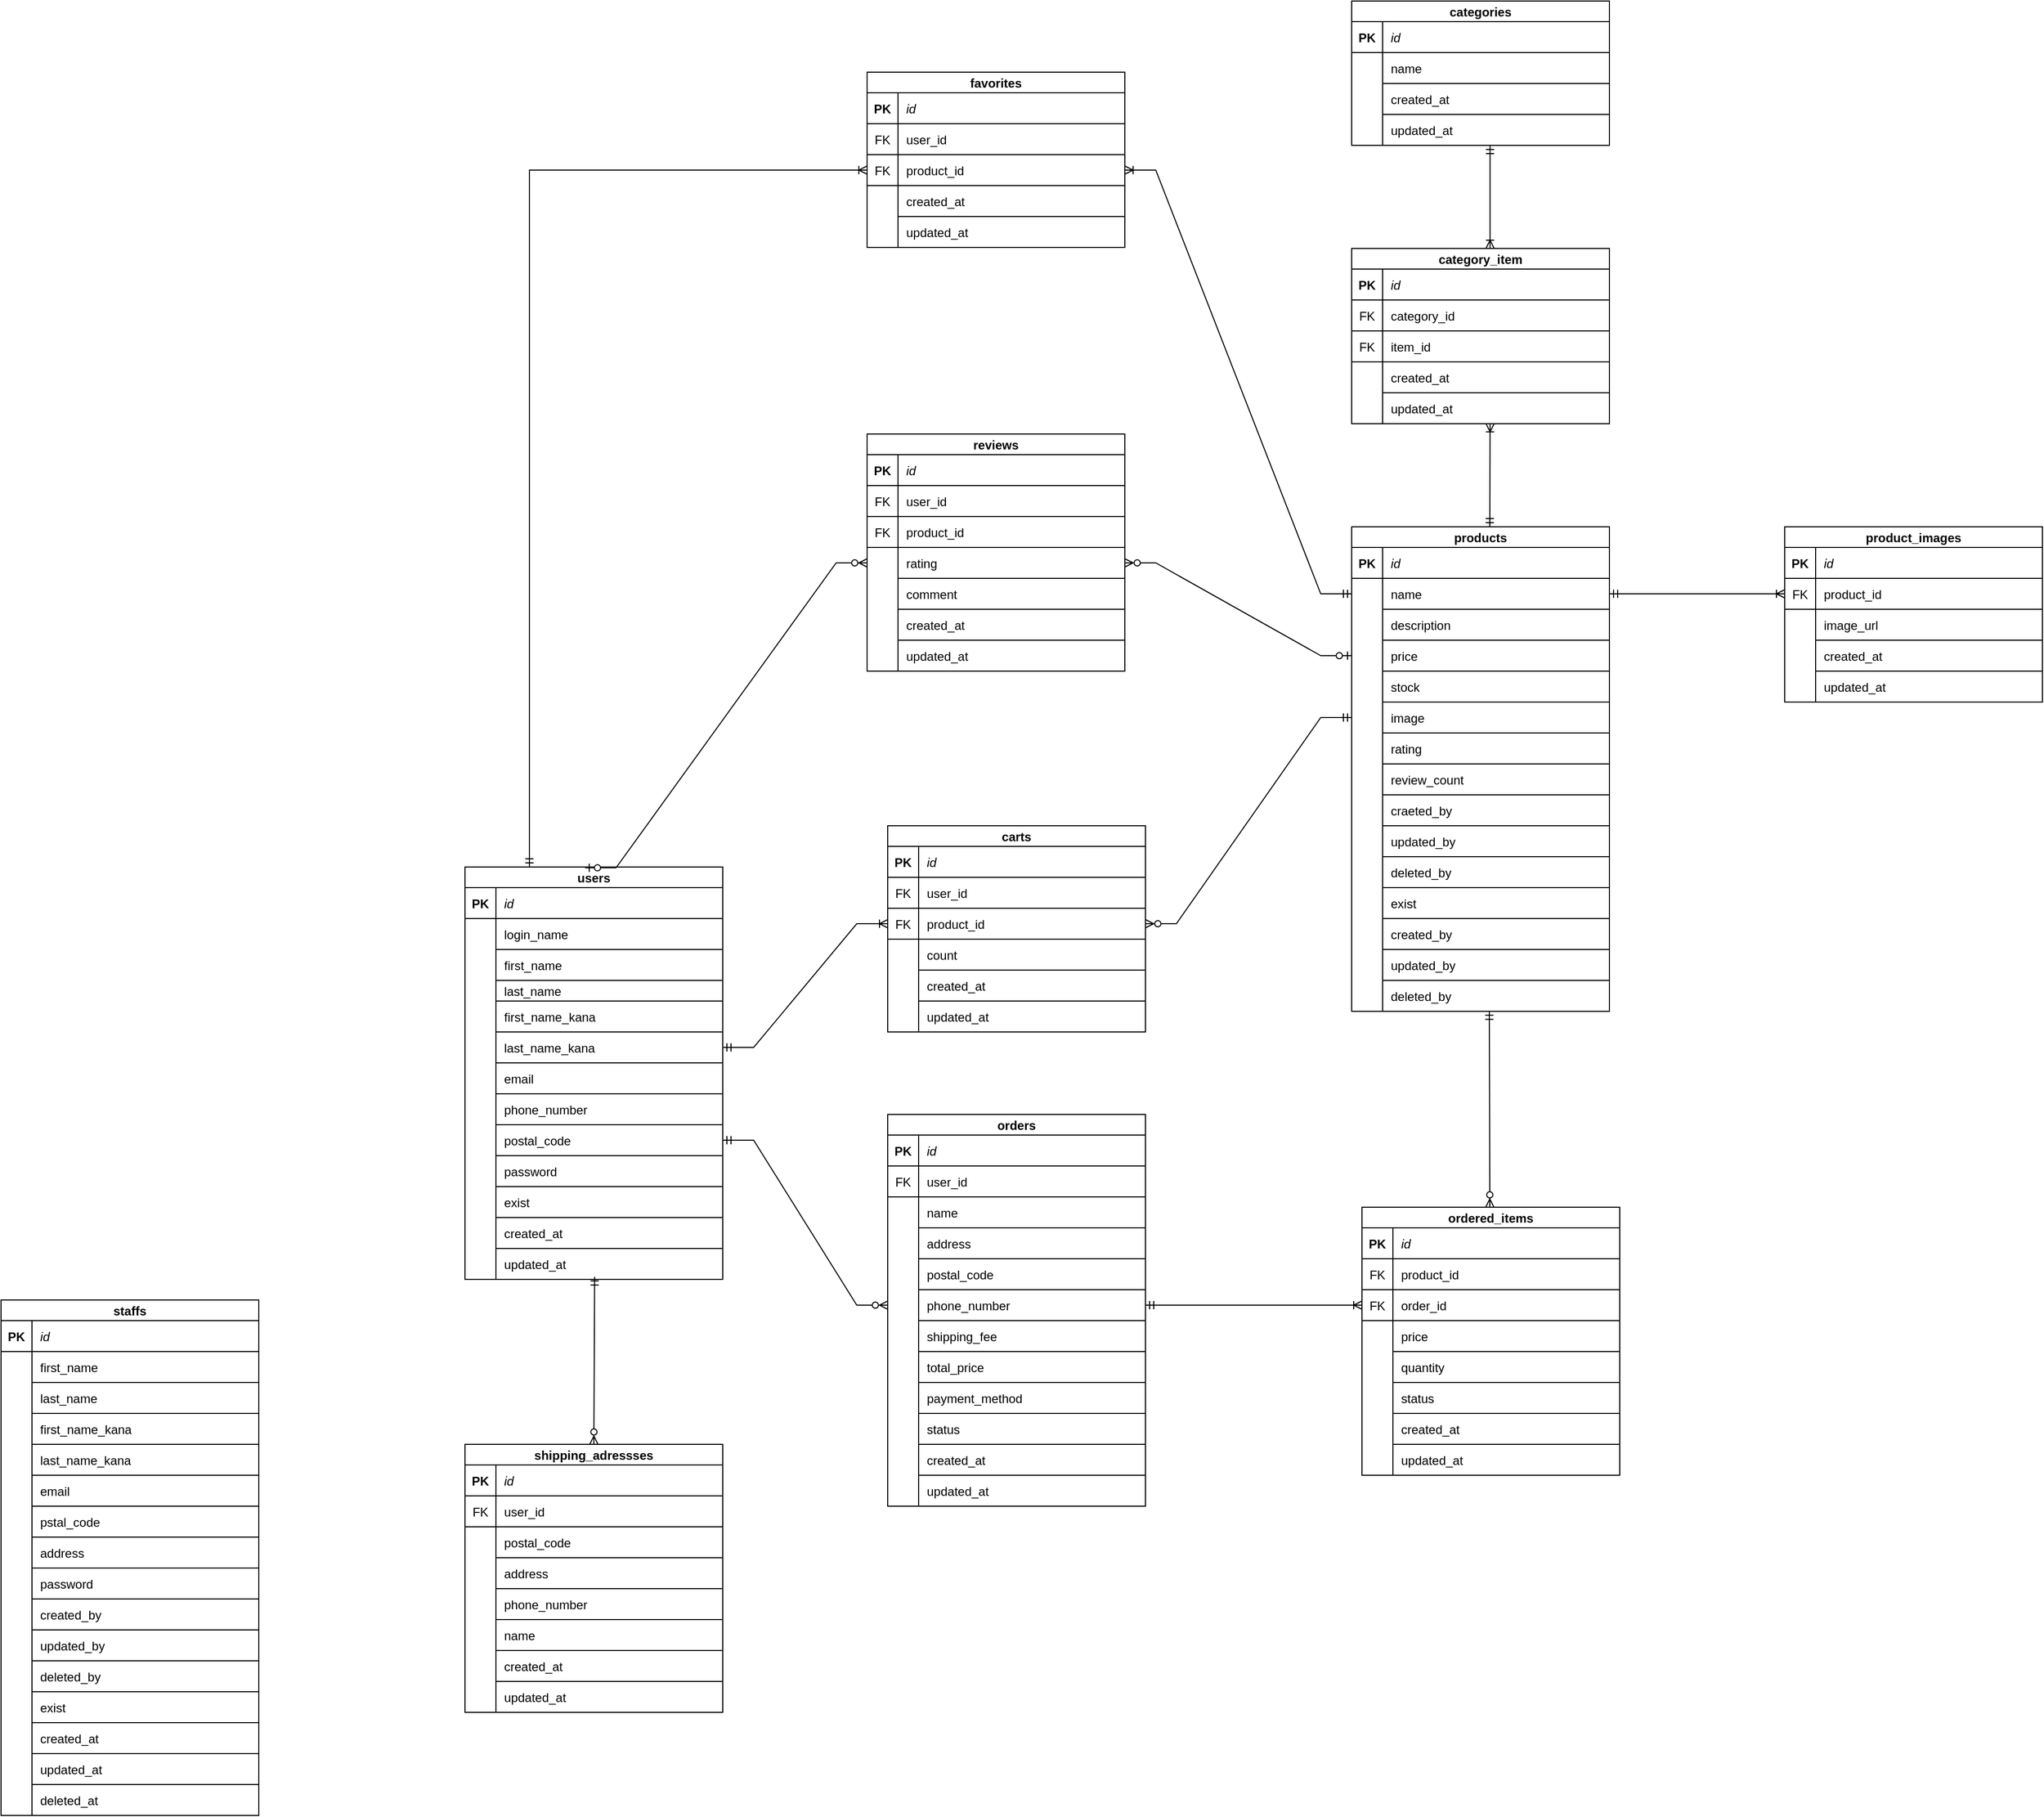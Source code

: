 <mxfile version="26.0.9">
  <diagram id="R2lEEEUBdFMjLlhIrx00" name="Page-1">
    <mxGraphModel dx="1113" dy="1927" grid="1" gridSize="10" guides="1" tooltips="1" connect="1" arrows="1" fold="1" page="1" pageScale="1" pageWidth="850" pageHeight="1100" math="0" shadow="0" extFonts="Permanent Marker^https://fonts.googleapis.com/css?family=Permanent+Marker">
      <root>
        <mxCell id="0" />
        <mxCell id="1" parent="0" />
        <mxCell id="C-vyLk0tnHw3VtMMgP7b-2" value="orders" style="shape=table;startSize=20;container=1;collapsible=1;childLayout=tableLayout;fixedRows=1;rowLines=0;fontStyle=1;align=center;resizeLast=1;" parent="1" vertex="1">
          <mxGeometry x="890" y="500" width="250" height="380" as="geometry" />
        </mxCell>
        <mxCell id="C-vyLk0tnHw3VtMMgP7b-3" value="" style="shape=partialRectangle;collapsible=0;dropTarget=0;pointerEvents=0;fillColor=none;points=[[0,0.5],[1,0.5]];portConstraint=eastwest;top=0;left=0;right=0;bottom=1;" parent="C-vyLk0tnHw3VtMMgP7b-2" vertex="1">
          <mxGeometry y="20" width="250" height="30" as="geometry" />
        </mxCell>
        <mxCell id="C-vyLk0tnHw3VtMMgP7b-4" value="PK" style="shape=partialRectangle;overflow=hidden;connectable=0;fillColor=none;top=0;left=0;bottom=0;right=0;fontStyle=1;" parent="C-vyLk0tnHw3VtMMgP7b-3" vertex="1">
          <mxGeometry width="30" height="30" as="geometry">
            <mxRectangle width="30" height="30" as="alternateBounds" />
          </mxGeometry>
        </mxCell>
        <mxCell id="C-vyLk0tnHw3VtMMgP7b-5" value="id" style="shape=partialRectangle;overflow=hidden;connectable=0;fillColor=none;top=0;left=0;bottom=0;right=0;align=left;spacingLeft=6;fontStyle=2;" parent="C-vyLk0tnHw3VtMMgP7b-3" vertex="1">
          <mxGeometry x="30" width="220" height="30" as="geometry">
            <mxRectangle width="220" height="30" as="alternateBounds" />
          </mxGeometry>
        </mxCell>
        <mxCell id="C-vyLk0tnHw3VtMMgP7b-6" value="" style="shape=partialRectangle;collapsible=0;dropTarget=0;pointerEvents=0;fillColor=none;points=[[0,0.5],[1,0.5]];portConstraint=eastwest;top=0;left=0;right=0;bottom=0;" parent="C-vyLk0tnHw3VtMMgP7b-2" vertex="1">
          <mxGeometry y="50" width="250" height="30" as="geometry" />
        </mxCell>
        <mxCell id="C-vyLk0tnHw3VtMMgP7b-7" value="FK" style="shape=partialRectangle;overflow=hidden;connectable=0;fillColor=none;top=0;left=0;bottom=1;right=0;" parent="C-vyLk0tnHw3VtMMgP7b-6" vertex="1">
          <mxGeometry width="30" height="30" as="geometry">
            <mxRectangle width="30" height="30" as="alternateBounds" />
          </mxGeometry>
        </mxCell>
        <mxCell id="C-vyLk0tnHw3VtMMgP7b-8" value="user_id" style="shape=partialRectangle;overflow=hidden;connectable=0;fillColor=none;top=0;left=0;bottom=1;right=0;align=left;spacingLeft=6;" parent="C-vyLk0tnHw3VtMMgP7b-6" vertex="1">
          <mxGeometry x="30" width="220" height="30" as="geometry">
            <mxRectangle width="220" height="30" as="alternateBounds" />
          </mxGeometry>
        </mxCell>
        <mxCell id="C-vyLk0tnHw3VtMMgP7b-9" value="" style="shape=partialRectangle;collapsible=0;dropTarget=0;pointerEvents=0;fillColor=none;points=[[0,0.5],[1,0.5]];portConstraint=eastwest;top=0;left=0;right=0;bottom=0;" parent="C-vyLk0tnHw3VtMMgP7b-2" vertex="1">
          <mxGeometry y="80" width="250" height="30" as="geometry" />
        </mxCell>
        <mxCell id="C-vyLk0tnHw3VtMMgP7b-10" value="" style="shape=partialRectangle;overflow=hidden;connectable=0;fillColor=none;top=0;left=0;bottom=0;right=0;" parent="C-vyLk0tnHw3VtMMgP7b-9" vertex="1">
          <mxGeometry width="30" height="30" as="geometry">
            <mxRectangle width="30" height="30" as="alternateBounds" />
          </mxGeometry>
        </mxCell>
        <mxCell id="C-vyLk0tnHw3VtMMgP7b-11" value="name" style="shape=partialRectangle;overflow=hidden;connectable=0;fillColor=none;top=0;left=0;bottom=1;right=0;align=left;spacingLeft=6;" parent="C-vyLk0tnHw3VtMMgP7b-9" vertex="1">
          <mxGeometry x="30" width="220" height="30" as="geometry">
            <mxRectangle width="220" height="30" as="alternateBounds" />
          </mxGeometry>
        </mxCell>
        <mxCell id="V0J0-7wn6Jt7fDUyr2-t-88" value="" style="shape=partialRectangle;collapsible=0;dropTarget=0;pointerEvents=0;fillColor=none;points=[[0,0.5],[1,0.5]];portConstraint=eastwest;top=0;left=0;right=0;bottom=0;" parent="C-vyLk0tnHw3VtMMgP7b-2" vertex="1">
          <mxGeometry y="110" width="250" height="30" as="geometry" />
        </mxCell>
        <mxCell id="V0J0-7wn6Jt7fDUyr2-t-89" value="" style="shape=partialRectangle;overflow=hidden;connectable=0;fillColor=none;top=0;left=0;bottom=0;right=0;" parent="V0J0-7wn6Jt7fDUyr2-t-88" vertex="1">
          <mxGeometry width="30" height="30" as="geometry">
            <mxRectangle width="30" height="30" as="alternateBounds" />
          </mxGeometry>
        </mxCell>
        <mxCell id="V0J0-7wn6Jt7fDUyr2-t-90" value="address" style="shape=partialRectangle;overflow=hidden;connectable=0;fillColor=none;top=0;left=0;bottom=1;right=0;align=left;spacingLeft=6;" parent="V0J0-7wn6Jt7fDUyr2-t-88" vertex="1">
          <mxGeometry x="30" width="220" height="30" as="geometry">
            <mxRectangle width="220" height="30" as="alternateBounds" />
          </mxGeometry>
        </mxCell>
        <mxCell id="V0J0-7wn6Jt7fDUyr2-t-91" value="" style="shape=partialRectangle;collapsible=0;dropTarget=0;pointerEvents=0;fillColor=none;points=[[0,0.5],[1,0.5]];portConstraint=eastwest;top=0;left=0;right=0;bottom=0;" parent="C-vyLk0tnHw3VtMMgP7b-2" vertex="1">
          <mxGeometry y="140" width="250" height="30" as="geometry" />
        </mxCell>
        <mxCell id="V0J0-7wn6Jt7fDUyr2-t-92" value="" style="shape=partialRectangle;overflow=hidden;connectable=0;fillColor=none;top=0;left=0;bottom=0;right=0;" parent="V0J0-7wn6Jt7fDUyr2-t-91" vertex="1">
          <mxGeometry width="30" height="30" as="geometry">
            <mxRectangle width="30" height="30" as="alternateBounds" />
          </mxGeometry>
        </mxCell>
        <mxCell id="V0J0-7wn6Jt7fDUyr2-t-93" value="postal_code" style="shape=partialRectangle;overflow=hidden;connectable=0;fillColor=none;top=0;left=0;bottom=1;right=0;align=left;spacingLeft=6;" parent="V0J0-7wn6Jt7fDUyr2-t-91" vertex="1">
          <mxGeometry x="30" width="220" height="30" as="geometry">
            <mxRectangle width="220" height="30" as="alternateBounds" />
          </mxGeometry>
        </mxCell>
        <mxCell id="V0J0-7wn6Jt7fDUyr2-t-94" value="" style="shape=partialRectangle;collapsible=0;dropTarget=0;pointerEvents=0;fillColor=none;points=[[0,0.5],[1,0.5]];portConstraint=eastwest;top=0;left=0;right=0;bottom=0;" parent="C-vyLk0tnHw3VtMMgP7b-2" vertex="1">
          <mxGeometry y="170" width="250" height="30" as="geometry" />
        </mxCell>
        <mxCell id="V0J0-7wn6Jt7fDUyr2-t-95" value="" style="shape=partialRectangle;overflow=hidden;connectable=0;fillColor=none;top=0;left=0;bottom=0;right=0;" parent="V0J0-7wn6Jt7fDUyr2-t-94" vertex="1">
          <mxGeometry width="30" height="30" as="geometry">
            <mxRectangle width="30" height="30" as="alternateBounds" />
          </mxGeometry>
        </mxCell>
        <mxCell id="V0J0-7wn6Jt7fDUyr2-t-96" value="phone_number" style="shape=partialRectangle;overflow=hidden;connectable=0;fillColor=none;top=0;left=0;bottom=1;right=0;align=left;spacingLeft=6;" parent="V0J0-7wn6Jt7fDUyr2-t-94" vertex="1">
          <mxGeometry x="30" width="220" height="30" as="geometry">
            <mxRectangle width="220" height="30" as="alternateBounds" />
          </mxGeometry>
        </mxCell>
        <mxCell id="V0J0-7wn6Jt7fDUyr2-t-97" value="" style="shape=partialRectangle;collapsible=0;dropTarget=0;pointerEvents=0;fillColor=none;points=[[0,0.5],[1,0.5]];portConstraint=eastwest;top=0;left=0;right=0;bottom=0;" parent="C-vyLk0tnHw3VtMMgP7b-2" vertex="1">
          <mxGeometry y="200" width="250" height="30" as="geometry" />
        </mxCell>
        <mxCell id="V0J0-7wn6Jt7fDUyr2-t-98" value="" style="shape=partialRectangle;overflow=hidden;connectable=0;fillColor=none;top=0;left=0;bottom=0;right=0;" parent="V0J0-7wn6Jt7fDUyr2-t-97" vertex="1">
          <mxGeometry width="30" height="30" as="geometry">
            <mxRectangle width="30" height="30" as="alternateBounds" />
          </mxGeometry>
        </mxCell>
        <mxCell id="V0J0-7wn6Jt7fDUyr2-t-99" value="shipping_fee" style="shape=partialRectangle;overflow=hidden;connectable=0;fillColor=none;top=0;left=0;bottom=1;right=0;align=left;spacingLeft=6;" parent="V0J0-7wn6Jt7fDUyr2-t-97" vertex="1">
          <mxGeometry x="30" width="220" height="30" as="geometry">
            <mxRectangle width="220" height="30" as="alternateBounds" />
          </mxGeometry>
        </mxCell>
        <mxCell id="V0J0-7wn6Jt7fDUyr2-t-100" value="" style="shape=partialRectangle;collapsible=0;dropTarget=0;pointerEvents=0;fillColor=none;points=[[0,0.5],[1,0.5]];portConstraint=eastwest;top=0;left=0;right=0;bottom=0;" parent="C-vyLk0tnHw3VtMMgP7b-2" vertex="1">
          <mxGeometry y="230" width="250" height="30" as="geometry" />
        </mxCell>
        <mxCell id="V0J0-7wn6Jt7fDUyr2-t-101" value="" style="shape=partialRectangle;overflow=hidden;connectable=0;fillColor=none;top=0;left=0;bottom=0;right=0;" parent="V0J0-7wn6Jt7fDUyr2-t-100" vertex="1">
          <mxGeometry width="30" height="30" as="geometry">
            <mxRectangle width="30" height="30" as="alternateBounds" />
          </mxGeometry>
        </mxCell>
        <mxCell id="V0J0-7wn6Jt7fDUyr2-t-102" value="total_price" style="shape=partialRectangle;overflow=hidden;connectable=0;fillColor=none;top=0;left=0;bottom=1;right=0;align=left;spacingLeft=6;" parent="V0J0-7wn6Jt7fDUyr2-t-100" vertex="1">
          <mxGeometry x="30" width="220" height="30" as="geometry">
            <mxRectangle width="220" height="30" as="alternateBounds" />
          </mxGeometry>
        </mxCell>
        <mxCell id="V0J0-7wn6Jt7fDUyr2-t-103" value="" style="shape=partialRectangle;collapsible=0;dropTarget=0;pointerEvents=0;fillColor=none;points=[[0,0.5],[1,0.5]];portConstraint=eastwest;top=0;left=0;right=0;bottom=0;" parent="C-vyLk0tnHw3VtMMgP7b-2" vertex="1">
          <mxGeometry y="260" width="250" height="30" as="geometry" />
        </mxCell>
        <mxCell id="V0J0-7wn6Jt7fDUyr2-t-104" value="" style="shape=partialRectangle;overflow=hidden;connectable=0;fillColor=none;top=0;left=0;bottom=0;right=0;" parent="V0J0-7wn6Jt7fDUyr2-t-103" vertex="1">
          <mxGeometry width="30" height="30" as="geometry">
            <mxRectangle width="30" height="30" as="alternateBounds" />
          </mxGeometry>
        </mxCell>
        <mxCell id="V0J0-7wn6Jt7fDUyr2-t-105" value="payment_method" style="shape=partialRectangle;overflow=hidden;connectable=0;fillColor=none;top=0;left=0;bottom=1;right=0;align=left;spacingLeft=6;" parent="V0J0-7wn6Jt7fDUyr2-t-103" vertex="1">
          <mxGeometry x="30" width="220" height="30" as="geometry">
            <mxRectangle width="220" height="30" as="alternateBounds" />
          </mxGeometry>
        </mxCell>
        <mxCell id="V0J0-7wn6Jt7fDUyr2-t-106" value="" style="shape=partialRectangle;collapsible=0;dropTarget=0;pointerEvents=0;fillColor=none;points=[[0,0.5],[1,0.5]];portConstraint=eastwest;top=0;left=0;right=0;bottom=0;" parent="C-vyLk0tnHw3VtMMgP7b-2" vertex="1">
          <mxGeometry y="290" width="250" height="30" as="geometry" />
        </mxCell>
        <mxCell id="V0J0-7wn6Jt7fDUyr2-t-107" value="" style="shape=partialRectangle;overflow=hidden;connectable=0;fillColor=none;top=0;left=0;bottom=0;right=0;" parent="V0J0-7wn6Jt7fDUyr2-t-106" vertex="1">
          <mxGeometry width="30" height="30" as="geometry">
            <mxRectangle width="30" height="30" as="alternateBounds" />
          </mxGeometry>
        </mxCell>
        <mxCell id="V0J0-7wn6Jt7fDUyr2-t-108" value="status" style="shape=partialRectangle;overflow=hidden;connectable=0;fillColor=none;top=0;left=0;bottom=1;right=0;align=left;spacingLeft=6;" parent="V0J0-7wn6Jt7fDUyr2-t-106" vertex="1">
          <mxGeometry x="30" width="220" height="30" as="geometry">
            <mxRectangle width="220" height="30" as="alternateBounds" />
          </mxGeometry>
        </mxCell>
        <mxCell id="V0J0-7wn6Jt7fDUyr2-t-109" value="" style="shape=partialRectangle;collapsible=0;dropTarget=0;pointerEvents=0;fillColor=none;points=[[0,0.5],[1,0.5]];portConstraint=eastwest;top=0;left=0;right=0;bottom=0;" parent="C-vyLk0tnHw3VtMMgP7b-2" vertex="1">
          <mxGeometry y="320" width="250" height="30" as="geometry" />
        </mxCell>
        <mxCell id="V0J0-7wn6Jt7fDUyr2-t-110" value="" style="shape=partialRectangle;overflow=hidden;connectable=0;fillColor=none;top=0;left=0;bottom=0;right=0;" parent="V0J0-7wn6Jt7fDUyr2-t-109" vertex="1">
          <mxGeometry width="30" height="30" as="geometry">
            <mxRectangle width="30" height="30" as="alternateBounds" />
          </mxGeometry>
        </mxCell>
        <mxCell id="V0J0-7wn6Jt7fDUyr2-t-111" value="created_at" style="shape=partialRectangle;overflow=hidden;connectable=0;fillColor=none;top=0;left=0;bottom=1;right=0;align=left;spacingLeft=6;" parent="V0J0-7wn6Jt7fDUyr2-t-109" vertex="1">
          <mxGeometry x="30" width="220" height="30" as="geometry">
            <mxRectangle width="220" height="30" as="alternateBounds" />
          </mxGeometry>
        </mxCell>
        <mxCell id="V0J0-7wn6Jt7fDUyr2-t-112" value="" style="shape=partialRectangle;collapsible=0;dropTarget=0;pointerEvents=0;fillColor=none;points=[[0,0.5],[1,0.5]];portConstraint=eastwest;top=0;left=0;right=0;bottom=0;" parent="C-vyLk0tnHw3VtMMgP7b-2" vertex="1">
          <mxGeometry y="350" width="250" height="30" as="geometry" />
        </mxCell>
        <mxCell id="V0J0-7wn6Jt7fDUyr2-t-113" value="" style="shape=partialRectangle;overflow=hidden;connectable=0;fillColor=none;top=0;left=0;bottom=0;right=0;" parent="V0J0-7wn6Jt7fDUyr2-t-112" vertex="1">
          <mxGeometry width="30" height="30" as="geometry">
            <mxRectangle width="30" height="30" as="alternateBounds" />
          </mxGeometry>
        </mxCell>
        <mxCell id="V0J0-7wn6Jt7fDUyr2-t-114" value="updated_at" style="shape=partialRectangle;overflow=hidden;connectable=0;fillColor=none;top=0;left=0;bottom=1;right=0;align=left;spacingLeft=6;" parent="V0J0-7wn6Jt7fDUyr2-t-112" vertex="1">
          <mxGeometry x="30" width="220" height="30" as="geometry">
            <mxRectangle width="220" height="30" as="alternateBounds" />
          </mxGeometry>
        </mxCell>
        <mxCell id="V0J0-7wn6Jt7fDUyr2-t-68" value="carts" style="shape=table;startSize=20;container=1;collapsible=1;childLayout=tableLayout;fixedRows=1;rowLines=0;fontStyle=1;align=center;resizeLast=1;" parent="1" vertex="1">
          <mxGeometry x="890" y="220" width="250" height="200" as="geometry" />
        </mxCell>
        <mxCell id="V0J0-7wn6Jt7fDUyr2-t-69" value="" style="shape=partialRectangle;collapsible=0;dropTarget=0;pointerEvents=0;fillColor=none;points=[[0,0.5],[1,0.5]];portConstraint=eastwest;top=0;left=0;right=0;bottom=1;" parent="V0J0-7wn6Jt7fDUyr2-t-68" vertex="1">
          <mxGeometry y="20" width="250" height="30" as="geometry" />
        </mxCell>
        <mxCell id="V0J0-7wn6Jt7fDUyr2-t-70" value="PK" style="shape=partialRectangle;overflow=hidden;connectable=0;fillColor=none;top=0;left=0;bottom=0;right=0;fontStyle=1;" parent="V0J0-7wn6Jt7fDUyr2-t-69" vertex="1">
          <mxGeometry width="30" height="30" as="geometry">
            <mxRectangle width="30" height="30" as="alternateBounds" />
          </mxGeometry>
        </mxCell>
        <mxCell id="V0J0-7wn6Jt7fDUyr2-t-71" value="id" style="shape=partialRectangle;overflow=hidden;connectable=0;fillColor=none;top=0;left=0;bottom=0;right=0;align=left;spacingLeft=6;fontStyle=2;" parent="V0J0-7wn6Jt7fDUyr2-t-69" vertex="1">
          <mxGeometry x="30" width="220" height="30" as="geometry">
            <mxRectangle width="220" height="30" as="alternateBounds" />
          </mxGeometry>
        </mxCell>
        <mxCell id="V0J0-7wn6Jt7fDUyr2-t-72" value="" style="shape=partialRectangle;collapsible=0;dropTarget=0;pointerEvents=0;fillColor=none;points=[[0,0.5],[1,0.5]];portConstraint=eastwest;top=0;left=0;right=0;bottom=0;" parent="V0J0-7wn6Jt7fDUyr2-t-68" vertex="1">
          <mxGeometry y="50" width="250" height="30" as="geometry" />
        </mxCell>
        <mxCell id="V0J0-7wn6Jt7fDUyr2-t-73" value="FK" style="shape=partialRectangle;overflow=hidden;connectable=0;fillColor=none;top=0;left=0;bottom=1;right=0;" parent="V0J0-7wn6Jt7fDUyr2-t-72" vertex="1">
          <mxGeometry width="30" height="30" as="geometry">
            <mxRectangle width="30" height="30" as="alternateBounds" />
          </mxGeometry>
        </mxCell>
        <mxCell id="V0J0-7wn6Jt7fDUyr2-t-74" value="user_id" style="shape=partialRectangle;overflow=hidden;connectable=0;fillColor=none;top=0;left=0;bottom=1;right=0;align=left;spacingLeft=6;" parent="V0J0-7wn6Jt7fDUyr2-t-72" vertex="1">
          <mxGeometry x="30" width="220" height="30" as="geometry">
            <mxRectangle width="220" height="30" as="alternateBounds" />
          </mxGeometry>
        </mxCell>
        <mxCell id="V0J0-7wn6Jt7fDUyr2-t-75" value="" style="shape=partialRectangle;collapsible=0;dropTarget=0;pointerEvents=0;fillColor=none;points=[[0,0.5],[1,0.5]];portConstraint=eastwest;top=0;left=0;right=0;bottom=0;" parent="V0J0-7wn6Jt7fDUyr2-t-68" vertex="1">
          <mxGeometry y="80" width="250" height="30" as="geometry" />
        </mxCell>
        <mxCell id="V0J0-7wn6Jt7fDUyr2-t-76" value="FK" style="shape=partialRectangle;overflow=hidden;connectable=0;fillColor=none;top=0;left=0;bottom=1;right=0;" parent="V0J0-7wn6Jt7fDUyr2-t-75" vertex="1">
          <mxGeometry width="30" height="30" as="geometry">
            <mxRectangle width="30" height="30" as="alternateBounds" />
          </mxGeometry>
        </mxCell>
        <mxCell id="V0J0-7wn6Jt7fDUyr2-t-77" value="product_id" style="shape=partialRectangle;overflow=hidden;connectable=0;fillColor=none;top=0;left=0;bottom=1;right=0;align=left;spacingLeft=6;" parent="V0J0-7wn6Jt7fDUyr2-t-75" vertex="1">
          <mxGeometry x="30" width="220" height="30" as="geometry">
            <mxRectangle width="220" height="30" as="alternateBounds" />
          </mxGeometry>
        </mxCell>
        <mxCell id="V0J0-7wn6Jt7fDUyr2-t-115" value="" style="shape=partialRectangle;collapsible=0;dropTarget=0;pointerEvents=0;fillColor=none;points=[[0,0.5],[1,0.5]];portConstraint=eastwest;top=0;left=0;right=0;bottom=0;" parent="V0J0-7wn6Jt7fDUyr2-t-68" vertex="1">
          <mxGeometry y="110" width="250" height="30" as="geometry" />
        </mxCell>
        <mxCell id="V0J0-7wn6Jt7fDUyr2-t-116" value="" style="shape=partialRectangle;overflow=hidden;connectable=0;fillColor=none;top=0;left=0;bottom=0;right=0;" parent="V0J0-7wn6Jt7fDUyr2-t-115" vertex="1">
          <mxGeometry width="30" height="30" as="geometry">
            <mxRectangle width="30" height="30" as="alternateBounds" />
          </mxGeometry>
        </mxCell>
        <mxCell id="V0J0-7wn6Jt7fDUyr2-t-117" value="count" style="shape=partialRectangle;overflow=hidden;connectable=0;fillColor=none;top=0;left=0;bottom=1;right=0;align=left;spacingLeft=6;" parent="V0J0-7wn6Jt7fDUyr2-t-115" vertex="1">
          <mxGeometry x="30" width="220" height="30" as="geometry">
            <mxRectangle width="220" height="30" as="alternateBounds" />
          </mxGeometry>
        </mxCell>
        <mxCell id="V0J0-7wn6Jt7fDUyr2-t-118" value="" style="shape=partialRectangle;collapsible=0;dropTarget=0;pointerEvents=0;fillColor=none;points=[[0,0.5],[1,0.5]];portConstraint=eastwest;top=0;left=0;right=0;bottom=0;" parent="V0J0-7wn6Jt7fDUyr2-t-68" vertex="1">
          <mxGeometry y="140" width="250" height="30" as="geometry" />
        </mxCell>
        <mxCell id="V0J0-7wn6Jt7fDUyr2-t-119" value="" style="shape=partialRectangle;overflow=hidden;connectable=0;fillColor=none;top=0;left=0;bottom=0;right=0;" parent="V0J0-7wn6Jt7fDUyr2-t-118" vertex="1">
          <mxGeometry width="30" height="30" as="geometry">
            <mxRectangle width="30" height="30" as="alternateBounds" />
          </mxGeometry>
        </mxCell>
        <mxCell id="V0J0-7wn6Jt7fDUyr2-t-120" value="created_at" style="shape=partialRectangle;overflow=hidden;connectable=0;fillColor=none;top=0;left=0;bottom=1;right=0;align=left;spacingLeft=6;" parent="V0J0-7wn6Jt7fDUyr2-t-118" vertex="1">
          <mxGeometry x="30" width="220" height="30" as="geometry">
            <mxRectangle width="220" height="30" as="alternateBounds" />
          </mxGeometry>
        </mxCell>
        <mxCell id="V0J0-7wn6Jt7fDUyr2-t-121" value="" style="shape=partialRectangle;collapsible=0;dropTarget=0;pointerEvents=0;fillColor=none;points=[[0,0.5],[1,0.5]];portConstraint=eastwest;top=0;left=0;right=0;bottom=0;" parent="V0J0-7wn6Jt7fDUyr2-t-68" vertex="1">
          <mxGeometry y="170" width="250" height="30" as="geometry" />
        </mxCell>
        <mxCell id="V0J0-7wn6Jt7fDUyr2-t-122" value="" style="shape=partialRectangle;overflow=hidden;connectable=0;fillColor=none;top=0;left=0;bottom=0;right=0;" parent="V0J0-7wn6Jt7fDUyr2-t-121" vertex="1">
          <mxGeometry width="30" height="30" as="geometry">
            <mxRectangle width="30" height="30" as="alternateBounds" />
          </mxGeometry>
        </mxCell>
        <mxCell id="V0J0-7wn6Jt7fDUyr2-t-123" value="updated_at" style="shape=partialRectangle;overflow=hidden;connectable=0;fillColor=none;top=0;left=0;bottom=1;right=0;align=left;spacingLeft=6;" parent="V0J0-7wn6Jt7fDUyr2-t-121" vertex="1">
          <mxGeometry x="30" width="220" height="30" as="geometry">
            <mxRectangle width="220" height="30" as="alternateBounds" />
          </mxGeometry>
        </mxCell>
        <mxCell id="V0J0-7wn6Jt7fDUyr2-t-78" value="staffs" style="shape=table;startSize=20;container=1;collapsible=1;childLayout=tableLayout;fixedRows=1;rowLines=0;fontStyle=1;align=center;resizeLast=1;" parent="1" vertex="1">
          <mxGeometry x="30" y="680" width="250" height="500" as="geometry" />
        </mxCell>
        <mxCell id="V0J0-7wn6Jt7fDUyr2-t-79" value="" style="shape=partialRectangle;collapsible=0;dropTarget=0;pointerEvents=0;fillColor=none;points=[[0,0.5],[1,0.5]];portConstraint=eastwest;top=0;left=0;right=0;bottom=1;" parent="V0J0-7wn6Jt7fDUyr2-t-78" vertex="1">
          <mxGeometry y="20" width="250" height="30" as="geometry" />
        </mxCell>
        <mxCell id="V0J0-7wn6Jt7fDUyr2-t-80" value="PK" style="shape=partialRectangle;overflow=hidden;connectable=0;fillColor=none;top=0;left=0;bottom=0;right=0;fontStyle=1;" parent="V0J0-7wn6Jt7fDUyr2-t-79" vertex="1">
          <mxGeometry width="30" height="30" as="geometry">
            <mxRectangle width="30" height="30" as="alternateBounds" />
          </mxGeometry>
        </mxCell>
        <mxCell id="V0J0-7wn6Jt7fDUyr2-t-81" value="id" style="shape=partialRectangle;overflow=hidden;connectable=0;fillColor=none;top=0;left=0;bottom=0;right=0;align=left;spacingLeft=6;fontStyle=2;" parent="V0J0-7wn6Jt7fDUyr2-t-79" vertex="1">
          <mxGeometry x="30" width="220" height="30" as="geometry">
            <mxRectangle width="220" height="30" as="alternateBounds" />
          </mxGeometry>
        </mxCell>
        <mxCell id="V0J0-7wn6Jt7fDUyr2-t-82" value="" style="shape=partialRectangle;collapsible=0;dropTarget=0;pointerEvents=0;fillColor=none;points=[[0,0.5],[1,0.5]];portConstraint=eastwest;top=0;left=0;right=0;bottom=0;" parent="V0J0-7wn6Jt7fDUyr2-t-78" vertex="1">
          <mxGeometry y="50" width="250" height="30" as="geometry" />
        </mxCell>
        <mxCell id="V0J0-7wn6Jt7fDUyr2-t-83" value="" style="shape=partialRectangle;overflow=hidden;connectable=0;fillColor=none;top=0;left=0;bottom=0;right=0;" parent="V0J0-7wn6Jt7fDUyr2-t-82" vertex="1">
          <mxGeometry width="30" height="30" as="geometry">
            <mxRectangle width="30" height="30" as="alternateBounds" />
          </mxGeometry>
        </mxCell>
        <mxCell id="V0J0-7wn6Jt7fDUyr2-t-84" value="first_name" style="shape=partialRectangle;overflow=hidden;connectable=0;fillColor=none;top=0;left=0;bottom=1;right=0;align=left;spacingLeft=6;" parent="V0J0-7wn6Jt7fDUyr2-t-82" vertex="1">
          <mxGeometry x="30" width="220" height="30" as="geometry">
            <mxRectangle width="220" height="30" as="alternateBounds" />
          </mxGeometry>
        </mxCell>
        <mxCell id="V0J0-7wn6Jt7fDUyr2-t-85" value="" style="shape=partialRectangle;collapsible=0;dropTarget=0;pointerEvents=0;fillColor=none;points=[[0,0.5],[1,0.5]];portConstraint=eastwest;top=0;left=0;right=0;bottom=0;" parent="V0J0-7wn6Jt7fDUyr2-t-78" vertex="1">
          <mxGeometry y="80" width="250" height="30" as="geometry" />
        </mxCell>
        <mxCell id="V0J0-7wn6Jt7fDUyr2-t-86" value="" style="shape=partialRectangle;overflow=hidden;connectable=0;fillColor=none;top=0;left=0;bottom=0;right=0;" parent="V0J0-7wn6Jt7fDUyr2-t-85" vertex="1">
          <mxGeometry width="30" height="30" as="geometry">
            <mxRectangle width="30" height="30" as="alternateBounds" />
          </mxGeometry>
        </mxCell>
        <mxCell id="V0J0-7wn6Jt7fDUyr2-t-87" value="last_name" style="shape=partialRectangle;overflow=hidden;connectable=0;fillColor=none;top=0;left=0;bottom=1;right=0;align=left;spacingLeft=6;" parent="V0J0-7wn6Jt7fDUyr2-t-85" vertex="1">
          <mxGeometry x="30" width="220" height="30" as="geometry">
            <mxRectangle width="220" height="30" as="alternateBounds" />
          </mxGeometry>
        </mxCell>
        <mxCell id="V0J0-7wn6Jt7fDUyr2-t-181" value="" style="shape=partialRectangle;collapsible=0;dropTarget=0;pointerEvents=0;fillColor=none;points=[[0,0.5],[1,0.5]];portConstraint=eastwest;top=0;left=0;right=0;bottom=0;" parent="V0J0-7wn6Jt7fDUyr2-t-78" vertex="1">
          <mxGeometry y="110" width="250" height="30" as="geometry" />
        </mxCell>
        <mxCell id="V0J0-7wn6Jt7fDUyr2-t-182" value="" style="shape=partialRectangle;overflow=hidden;connectable=0;fillColor=none;top=0;left=0;bottom=0;right=0;" parent="V0J0-7wn6Jt7fDUyr2-t-181" vertex="1">
          <mxGeometry width="30" height="30" as="geometry">
            <mxRectangle width="30" height="30" as="alternateBounds" />
          </mxGeometry>
        </mxCell>
        <mxCell id="V0J0-7wn6Jt7fDUyr2-t-183" value="first_name_kana" style="shape=partialRectangle;overflow=hidden;connectable=0;fillColor=none;top=0;left=0;bottom=1;right=0;align=left;spacingLeft=6;" parent="V0J0-7wn6Jt7fDUyr2-t-181" vertex="1">
          <mxGeometry x="30" width="220" height="30" as="geometry">
            <mxRectangle width="220" height="30" as="alternateBounds" />
          </mxGeometry>
        </mxCell>
        <mxCell id="V0J0-7wn6Jt7fDUyr2-t-184" value="" style="shape=partialRectangle;collapsible=0;dropTarget=0;pointerEvents=0;fillColor=none;points=[[0,0.5],[1,0.5]];portConstraint=eastwest;top=0;left=0;right=0;bottom=0;" parent="V0J0-7wn6Jt7fDUyr2-t-78" vertex="1">
          <mxGeometry y="140" width="250" height="30" as="geometry" />
        </mxCell>
        <mxCell id="V0J0-7wn6Jt7fDUyr2-t-185" value="" style="shape=partialRectangle;overflow=hidden;connectable=0;fillColor=none;top=0;left=0;bottom=0;right=0;" parent="V0J0-7wn6Jt7fDUyr2-t-184" vertex="1">
          <mxGeometry width="30" height="30" as="geometry">
            <mxRectangle width="30" height="30" as="alternateBounds" />
          </mxGeometry>
        </mxCell>
        <mxCell id="V0J0-7wn6Jt7fDUyr2-t-186" value="last_name_kana" style="shape=partialRectangle;overflow=hidden;connectable=0;fillColor=none;top=0;left=0;bottom=1;right=0;align=left;spacingLeft=6;" parent="V0J0-7wn6Jt7fDUyr2-t-184" vertex="1">
          <mxGeometry x="30" width="220" height="30" as="geometry">
            <mxRectangle width="220" height="30" as="alternateBounds" />
          </mxGeometry>
        </mxCell>
        <mxCell id="V0J0-7wn6Jt7fDUyr2-t-187" value="" style="shape=partialRectangle;collapsible=0;dropTarget=0;pointerEvents=0;fillColor=none;points=[[0,0.5],[1,0.5]];portConstraint=eastwest;top=0;left=0;right=0;bottom=0;" parent="V0J0-7wn6Jt7fDUyr2-t-78" vertex="1">
          <mxGeometry y="170" width="250" height="30" as="geometry" />
        </mxCell>
        <mxCell id="V0J0-7wn6Jt7fDUyr2-t-188" value="" style="shape=partialRectangle;overflow=hidden;connectable=0;fillColor=none;top=0;left=0;bottom=0;right=0;" parent="V0J0-7wn6Jt7fDUyr2-t-187" vertex="1">
          <mxGeometry width="30" height="30" as="geometry">
            <mxRectangle width="30" height="30" as="alternateBounds" />
          </mxGeometry>
        </mxCell>
        <mxCell id="V0J0-7wn6Jt7fDUyr2-t-189" value="email" style="shape=partialRectangle;overflow=hidden;connectable=0;fillColor=none;top=0;left=0;bottom=1;right=0;align=left;spacingLeft=6;" parent="V0J0-7wn6Jt7fDUyr2-t-187" vertex="1">
          <mxGeometry x="30" width="220" height="30" as="geometry">
            <mxRectangle width="220" height="30" as="alternateBounds" />
          </mxGeometry>
        </mxCell>
        <mxCell id="V0J0-7wn6Jt7fDUyr2-t-190" value="" style="shape=partialRectangle;collapsible=0;dropTarget=0;pointerEvents=0;fillColor=none;points=[[0,0.5],[1,0.5]];portConstraint=eastwest;top=0;left=0;right=0;bottom=0;" parent="V0J0-7wn6Jt7fDUyr2-t-78" vertex="1">
          <mxGeometry y="200" width="250" height="30" as="geometry" />
        </mxCell>
        <mxCell id="V0J0-7wn6Jt7fDUyr2-t-191" value="" style="shape=partialRectangle;overflow=hidden;connectable=0;fillColor=none;top=0;left=0;bottom=0;right=0;" parent="V0J0-7wn6Jt7fDUyr2-t-190" vertex="1">
          <mxGeometry width="30" height="30" as="geometry">
            <mxRectangle width="30" height="30" as="alternateBounds" />
          </mxGeometry>
        </mxCell>
        <mxCell id="V0J0-7wn6Jt7fDUyr2-t-192" value="pstal_code" style="shape=partialRectangle;overflow=hidden;connectable=0;fillColor=none;top=0;left=0;bottom=1;right=0;align=left;spacingLeft=6;" parent="V0J0-7wn6Jt7fDUyr2-t-190" vertex="1">
          <mxGeometry x="30" width="220" height="30" as="geometry">
            <mxRectangle width="220" height="30" as="alternateBounds" />
          </mxGeometry>
        </mxCell>
        <mxCell id="V0J0-7wn6Jt7fDUyr2-t-193" value="" style="shape=partialRectangle;collapsible=0;dropTarget=0;pointerEvents=0;fillColor=none;points=[[0,0.5],[1,0.5]];portConstraint=eastwest;top=0;left=0;right=0;bottom=0;" parent="V0J0-7wn6Jt7fDUyr2-t-78" vertex="1">
          <mxGeometry y="230" width="250" height="30" as="geometry" />
        </mxCell>
        <mxCell id="V0J0-7wn6Jt7fDUyr2-t-194" value="" style="shape=partialRectangle;overflow=hidden;connectable=0;fillColor=none;top=0;left=0;bottom=0;right=0;" parent="V0J0-7wn6Jt7fDUyr2-t-193" vertex="1">
          <mxGeometry width="30" height="30" as="geometry">
            <mxRectangle width="30" height="30" as="alternateBounds" />
          </mxGeometry>
        </mxCell>
        <mxCell id="V0J0-7wn6Jt7fDUyr2-t-195" value="address" style="shape=partialRectangle;overflow=hidden;connectable=0;fillColor=none;top=0;left=0;bottom=1;right=0;align=left;spacingLeft=6;" parent="V0J0-7wn6Jt7fDUyr2-t-193" vertex="1">
          <mxGeometry x="30" width="220" height="30" as="geometry">
            <mxRectangle width="220" height="30" as="alternateBounds" />
          </mxGeometry>
        </mxCell>
        <mxCell id="V0J0-7wn6Jt7fDUyr2-t-196" value="" style="shape=partialRectangle;collapsible=0;dropTarget=0;pointerEvents=0;fillColor=none;points=[[0,0.5],[1,0.5]];portConstraint=eastwest;top=0;left=0;right=0;bottom=0;" parent="V0J0-7wn6Jt7fDUyr2-t-78" vertex="1">
          <mxGeometry y="260" width="250" height="30" as="geometry" />
        </mxCell>
        <mxCell id="V0J0-7wn6Jt7fDUyr2-t-197" value="" style="shape=partialRectangle;overflow=hidden;connectable=0;fillColor=none;top=0;left=0;bottom=0;right=0;" parent="V0J0-7wn6Jt7fDUyr2-t-196" vertex="1">
          <mxGeometry width="30" height="30" as="geometry">
            <mxRectangle width="30" height="30" as="alternateBounds" />
          </mxGeometry>
        </mxCell>
        <mxCell id="V0J0-7wn6Jt7fDUyr2-t-198" value="password" style="shape=partialRectangle;overflow=hidden;connectable=0;fillColor=none;top=0;left=0;bottom=1;right=0;align=left;spacingLeft=6;" parent="V0J0-7wn6Jt7fDUyr2-t-196" vertex="1">
          <mxGeometry x="30" width="220" height="30" as="geometry">
            <mxRectangle width="220" height="30" as="alternateBounds" />
          </mxGeometry>
        </mxCell>
        <mxCell id="V0J0-7wn6Jt7fDUyr2-t-199" value="" style="shape=partialRectangle;collapsible=0;dropTarget=0;pointerEvents=0;fillColor=none;points=[[0,0.5],[1,0.5]];portConstraint=eastwest;top=0;left=0;right=0;bottom=0;" parent="V0J0-7wn6Jt7fDUyr2-t-78" vertex="1">
          <mxGeometry y="290" width="250" height="30" as="geometry" />
        </mxCell>
        <mxCell id="V0J0-7wn6Jt7fDUyr2-t-200" value="" style="shape=partialRectangle;overflow=hidden;connectable=0;fillColor=none;top=0;left=0;bottom=0;right=0;" parent="V0J0-7wn6Jt7fDUyr2-t-199" vertex="1">
          <mxGeometry width="30" height="30" as="geometry">
            <mxRectangle width="30" height="30" as="alternateBounds" />
          </mxGeometry>
        </mxCell>
        <mxCell id="V0J0-7wn6Jt7fDUyr2-t-201" value="created_by" style="shape=partialRectangle;overflow=hidden;connectable=0;fillColor=none;top=0;left=0;bottom=1;right=0;align=left;spacingLeft=6;" parent="V0J0-7wn6Jt7fDUyr2-t-199" vertex="1">
          <mxGeometry x="30" width="220" height="30" as="geometry">
            <mxRectangle width="220" height="30" as="alternateBounds" />
          </mxGeometry>
        </mxCell>
        <mxCell id="V0J0-7wn6Jt7fDUyr2-t-202" value="" style="shape=partialRectangle;collapsible=0;dropTarget=0;pointerEvents=0;fillColor=none;points=[[0,0.5],[1,0.5]];portConstraint=eastwest;top=0;left=0;right=0;bottom=0;" parent="V0J0-7wn6Jt7fDUyr2-t-78" vertex="1">
          <mxGeometry y="320" width="250" height="30" as="geometry" />
        </mxCell>
        <mxCell id="V0J0-7wn6Jt7fDUyr2-t-203" value="" style="shape=partialRectangle;overflow=hidden;connectable=0;fillColor=none;top=0;left=0;bottom=0;right=0;" parent="V0J0-7wn6Jt7fDUyr2-t-202" vertex="1">
          <mxGeometry width="30" height="30" as="geometry">
            <mxRectangle width="30" height="30" as="alternateBounds" />
          </mxGeometry>
        </mxCell>
        <mxCell id="V0J0-7wn6Jt7fDUyr2-t-204" value="updated_by" style="shape=partialRectangle;overflow=hidden;connectable=0;fillColor=none;top=0;left=0;bottom=1;right=0;align=left;spacingLeft=6;" parent="V0J0-7wn6Jt7fDUyr2-t-202" vertex="1">
          <mxGeometry x="30" width="220" height="30" as="geometry">
            <mxRectangle width="220" height="30" as="alternateBounds" />
          </mxGeometry>
        </mxCell>
        <mxCell id="V0J0-7wn6Jt7fDUyr2-t-205" value="" style="shape=partialRectangle;collapsible=0;dropTarget=0;pointerEvents=0;fillColor=none;points=[[0,0.5],[1,0.5]];portConstraint=eastwest;top=0;left=0;right=0;bottom=0;" parent="V0J0-7wn6Jt7fDUyr2-t-78" vertex="1">
          <mxGeometry y="350" width="250" height="30" as="geometry" />
        </mxCell>
        <mxCell id="V0J0-7wn6Jt7fDUyr2-t-206" value="" style="shape=partialRectangle;overflow=hidden;connectable=0;fillColor=none;top=0;left=0;bottom=0;right=0;" parent="V0J0-7wn6Jt7fDUyr2-t-205" vertex="1">
          <mxGeometry width="30" height="30" as="geometry">
            <mxRectangle width="30" height="30" as="alternateBounds" />
          </mxGeometry>
        </mxCell>
        <mxCell id="V0J0-7wn6Jt7fDUyr2-t-207" value="deleted_by" style="shape=partialRectangle;overflow=hidden;connectable=0;fillColor=none;top=0;left=0;bottom=1;right=0;align=left;spacingLeft=6;" parent="V0J0-7wn6Jt7fDUyr2-t-205" vertex="1">
          <mxGeometry x="30" width="220" height="30" as="geometry">
            <mxRectangle width="220" height="30" as="alternateBounds" />
          </mxGeometry>
        </mxCell>
        <mxCell id="V0J0-7wn6Jt7fDUyr2-t-208" value="" style="shape=partialRectangle;collapsible=0;dropTarget=0;pointerEvents=0;fillColor=none;points=[[0,0.5],[1,0.5]];portConstraint=eastwest;top=0;left=0;right=0;bottom=0;" parent="V0J0-7wn6Jt7fDUyr2-t-78" vertex="1">
          <mxGeometry y="380" width="250" height="30" as="geometry" />
        </mxCell>
        <mxCell id="V0J0-7wn6Jt7fDUyr2-t-209" value="" style="shape=partialRectangle;overflow=hidden;connectable=0;fillColor=none;top=0;left=0;bottom=0;right=0;" parent="V0J0-7wn6Jt7fDUyr2-t-208" vertex="1">
          <mxGeometry width="30" height="30" as="geometry">
            <mxRectangle width="30" height="30" as="alternateBounds" />
          </mxGeometry>
        </mxCell>
        <mxCell id="V0J0-7wn6Jt7fDUyr2-t-210" value="exist" style="shape=partialRectangle;overflow=hidden;connectable=0;fillColor=none;top=0;left=0;bottom=1;right=0;align=left;spacingLeft=6;" parent="V0J0-7wn6Jt7fDUyr2-t-208" vertex="1">
          <mxGeometry x="30" width="220" height="30" as="geometry">
            <mxRectangle width="220" height="30" as="alternateBounds" />
          </mxGeometry>
        </mxCell>
        <mxCell id="aUnR1pvHTI_9_iByvOJ6-33" value="" style="shape=partialRectangle;collapsible=0;dropTarget=0;pointerEvents=0;fillColor=none;points=[[0,0.5],[1,0.5]];portConstraint=eastwest;top=0;left=0;right=0;bottom=0;" parent="V0J0-7wn6Jt7fDUyr2-t-78" vertex="1">
          <mxGeometry y="410" width="250" height="30" as="geometry" />
        </mxCell>
        <mxCell id="aUnR1pvHTI_9_iByvOJ6-34" value="" style="shape=partialRectangle;overflow=hidden;connectable=0;fillColor=none;top=0;left=0;bottom=0;right=0;" parent="aUnR1pvHTI_9_iByvOJ6-33" vertex="1">
          <mxGeometry width="30" height="30" as="geometry">
            <mxRectangle width="30" height="30" as="alternateBounds" />
          </mxGeometry>
        </mxCell>
        <mxCell id="aUnR1pvHTI_9_iByvOJ6-35" value="created_at" style="shape=partialRectangle;overflow=hidden;connectable=0;fillColor=none;top=0;left=0;bottom=1;right=0;align=left;spacingLeft=6;" parent="aUnR1pvHTI_9_iByvOJ6-33" vertex="1">
          <mxGeometry x="30" width="220" height="30" as="geometry">
            <mxRectangle width="220" height="30" as="alternateBounds" />
          </mxGeometry>
        </mxCell>
        <mxCell id="aUnR1pvHTI_9_iByvOJ6-36" value="" style="shape=partialRectangle;collapsible=0;dropTarget=0;pointerEvents=0;fillColor=none;points=[[0,0.5],[1,0.5]];portConstraint=eastwest;top=0;left=0;right=0;bottom=0;" parent="V0J0-7wn6Jt7fDUyr2-t-78" vertex="1">
          <mxGeometry y="440" width="250" height="30" as="geometry" />
        </mxCell>
        <mxCell id="aUnR1pvHTI_9_iByvOJ6-37" value="" style="shape=partialRectangle;overflow=hidden;connectable=0;fillColor=none;top=0;left=0;bottom=0;right=0;" parent="aUnR1pvHTI_9_iByvOJ6-36" vertex="1">
          <mxGeometry width="30" height="30" as="geometry">
            <mxRectangle width="30" height="30" as="alternateBounds" />
          </mxGeometry>
        </mxCell>
        <mxCell id="aUnR1pvHTI_9_iByvOJ6-38" value="updated_at" style="shape=partialRectangle;overflow=hidden;connectable=0;fillColor=none;top=0;left=0;bottom=1;right=0;align=left;spacingLeft=6;" parent="aUnR1pvHTI_9_iByvOJ6-36" vertex="1">
          <mxGeometry x="30" width="220" height="30" as="geometry">
            <mxRectangle width="220" height="30" as="alternateBounds" />
          </mxGeometry>
        </mxCell>
        <mxCell id="aUnR1pvHTI_9_iByvOJ6-39" value="" style="shape=partialRectangle;collapsible=0;dropTarget=0;pointerEvents=0;fillColor=none;points=[[0,0.5],[1,0.5]];portConstraint=eastwest;top=0;left=0;right=0;bottom=0;" parent="V0J0-7wn6Jt7fDUyr2-t-78" vertex="1">
          <mxGeometry y="470" width="250" height="30" as="geometry" />
        </mxCell>
        <mxCell id="aUnR1pvHTI_9_iByvOJ6-40" value="" style="shape=partialRectangle;overflow=hidden;connectable=0;fillColor=none;top=0;left=0;bottom=0;right=0;" parent="aUnR1pvHTI_9_iByvOJ6-39" vertex="1">
          <mxGeometry width="30" height="30" as="geometry">
            <mxRectangle width="30" height="30" as="alternateBounds" />
          </mxGeometry>
        </mxCell>
        <mxCell id="aUnR1pvHTI_9_iByvOJ6-41" value="deleted_at" style="shape=partialRectangle;overflow=hidden;connectable=0;fillColor=none;top=0;left=0;bottom=1;right=0;align=left;spacingLeft=6;" parent="aUnR1pvHTI_9_iByvOJ6-39" vertex="1">
          <mxGeometry x="30" width="220" height="30" as="geometry">
            <mxRectangle width="220" height="30" as="alternateBounds" />
          </mxGeometry>
        </mxCell>
        <mxCell id="V0J0-7wn6Jt7fDUyr2-t-124" value="shipping_adressses" style="shape=table;startSize=20;container=1;collapsible=1;childLayout=tableLayout;fixedRows=1;rowLines=0;fontStyle=1;align=center;resizeLast=1;" parent="1" vertex="1">
          <mxGeometry x="480" y="820" width="250" height="260" as="geometry" />
        </mxCell>
        <mxCell id="V0J0-7wn6Jt7fDUyr2-t-125" value="" style="shape=partialRectangle;collapsible=0;dropTarget=0;pointerEvents=0;fillColor=none;points=[[0,0.5],[1,0.5]];portConstraint=eastwest;top=0;left=0;right=0;bottom=1;" parent="V0J0-7wn6Jt7fDUyr2-t-124" vertex="1">
          <mxGeometry y="20" width="250" height="30" as="geometry" />
        </mxCell>
        <mxCell id="V0J0-7wn6Jt7fDUyr2-t-126" value="PK" style="shape=partialRectangle;overflow=hidden;connectable=0;fillColor=none;top=0;left=0;bottom=0;right=0;fontStyle=1;" parent="V0J0-7wn6Jt7fDUyr2-t-125" vertex="1">
          <mxGeometry width="30" height="30" as="geometry">
            <mxRectangle width="30" height="30" as="alternateBounds" />
          </mxGeometry>
        </mxCell>
        <mxCell id="V0J0-7wn6Jt7fDUyr2-t-127" value="id" style="shape=partialRectangle;overflow=hidden;connectable=0;fillColor=none;top=0;left=0;bottom=0;right=0;align=left;spacingLeft=6;fontStyle=2;" parent="V0J0-7wn6Jt7fDUyr2-t-125" vertex="1">
          <mxGeometry x="30" width="220" height="30" as="geometry">
            <mxRectangle width="220" height="30" as="alternateBounds" />
          </mxGeometry>
        </mxCell>
        <mxCell id="V0J0-7wn6Jt7fDUyr2-t-131" value="" style="shape=partialRectangle;collapsible=0;dropTarget=0;pointerEvents=0;fillColor=none;points=[[0,0.5],[1,0.5]];portConstraint=eastwest;top=0;left=0;right=0;bottom=0;" parent="V0J0-7wn6Jt7fDUyr2-t-124" vertex="1">
          <mxGeometry y="50" width="250" height="30" as="geometry" />
        </mxCell>
        <mxCell id="V0J0-7wn6Jt7fDUyr2-t-132" value="FK" style="shape=partialRectangle;overflow=hidden;connectable=0;fillColor=none;top=0;left=0;bottom=1;right=0;" parent="V0J0-7wn6Jt7fDUyr2-t-131" vertex="1">
          <mxGeometry width="30" height="30" as="geometry">
            <mxRectangle width="30" height="30" as="alternateBounds" />
          </mxGeometry>
        </mxCell>
        <mxCell id="V0J0-7wn6Jt7fDUyr2-t-133" value="user_id" style="shape=partialRectangle;overflow=hidden;connectable=0;fillColor=none;top=0;left=0;bottom=1;right=0;align=left;spacingLeft=6;" parent="V0J0-7wn6Jt7fDUyr2-t-131" vertex="1">
          <mxGeometry x="30" width="220" height="30" as="geometry">
            <mxRectangle width="220" height="30" as="alternateBounds" />
          </mxGeometry>
        </mxCell>
        <mxCell id="V0J0-7wn6Jt7fDUyr2-t-236" value="" style="shape=partialRectangle;collapsible=0;dropTarget=0;pointerEvents=0;fillColor=none;points=[[0,0.5],[1,0.5]];portConstraint=eastwest;top=0;left=0;right=0;bottom=0;" parent="V0J0-7wn6Jt7fDUyr2-t-124" vertex="1">
          <mxGeometry y="80" width="250" height="30" as="geometry" />
        </mxCell>
        <mxCell id="V0J0-7wn6Jt7fDUyr2-t-237" value="" style="shape=partialRectangle;overflow=hidden;connectable=0;fillColor=none;top=0;left=0;bottom=0;right=0;" parent="V0J0-7wn6Jt7fDUyr2-t-236" vertex="1">
          <mxGeometry width="30" height="30" as="geometry">
            <mxRectangle width="30" height="30" as="alternateBounds" />
          </mxGeometry>
        </mxCell>
        <mxCell id="V0J0-7wn6Jt7fDUyr2-t-238" value="postal_code" style="shape=partialRectangle;overflow=hidden;connectable=0;fillColor=none;top=0;left=0;bottom=1;right=0;align=left;spacingLeft=6;" parent="V0J0-7wn6Jt7fDUyr2-t-236" vertex="1">
          <mxGeometry x="30" width="220" height="30" as="geometry">
            <mxRectangle width="220" height="30" as="alternateBounds" />
          </mxGeometry>
        </mxCell>
        <mxCell id="V0J0-7wn6Jt7fDUyr2-t-239" value="" style="shape=partialRectangle;collapsible=0;dropTarget=0;pointerEvents=0;fillColor=none;points=[[0,0.5],[1,0.5]];portConstraint=eastwest;top=0;left=0;right=0;bottom=0;" parent="V0J0-7wn6Jt7fDUyr2-t-124" vertex="1">
          <mxGeometry y="110" width="250" height="30" as="geometry" />
        </mxCell>
        <mxCell id="V0J0-7wn6Jt7fDUyr2-t-240" value="" style="shape=partialRectangle;overflow=hidden;connectable=0;fillColor=none;top=0;left=0;bottom=0;right=0;" parent="V0J0-7wn6Jt7fDUyr2-t-239" vertex="1">
          <mxGeometry width="30" height="30" as="geometry">
            <mxRectangle width="30" height="30" as="alternateBounds" />
          </mxGeometry>
        </mxCell>
        <mxCell id="V0J0-7wn6Jt7fDUyr2-t-241" value="address" style="shape=partialRectangle;overflow=hidden;connectable=0;fillColor=none;top=0;left=0;bottom=1;right=0;align=left;spacingLeft=6;" parent="V0J0-7wn6Jt7fDUyr2-t-239" vertex="1">
          <mxGeometry x="30" width="220" height="30" as="geometry">
            <mxRectangle width="220" height="30" as="alternateBounds" />
          </mxGeometry>
        </mxCell>
        <mxCell id="V0J0-7wn6Jt7fDUyr2-t-242" value="" style="shape=partialRectangle;collapsible=0;dropTarget=0;pointerEvents=0;fillColor=none;points=[[0,0.5],[1,0.5]];portConstraint=eastwest;top=0;left=0;right=0;bottom=0;" parent="V0J0-7wn6Jt7fDUyr2-t-124" vertex="1">
          <mxGeometry y="140" width="250" height="30" as="geometry" />
        </mxCell>
        <mxCell id="V0J0-7wn6Jt7fDUyr2-t-243" value="" style="shape=partialRectangle;overflow=hidden;connectable=0;fillColor=none;top=0;left=0;bottom=0;right=0;" parent="V0J0-7wn6Jt7fDUyr2-t-242" vertex="1">
          <mxGeometry width="30" height="30" as="geometry">
            <mxRectangle width="30" height="30" as="alternateBounds" />
          </mxGeometry>
        </mxCell>
        <mxCell id="V0J0-7wn6Jt7fDUyr2-t-244" value="phone_number" style="shape=partialRectangle;overflow=hidden;connectable=0;fillColor=none;top=0;left=0;bottom=1;right=0;align=left;spacingLeft=6;" parent="V0J0-7wn6Jt7fDUyr2-t-242" vertex="1">
          <mxGeometry x="30" width="220" height="30" as="geometry">
            <mxRectangle width="220" height="30" as="alternateBounds" />
          </mxGeometry>
        </mxCell>
        <mxCell id="V0J0-7wn6Jt7fDUyr2-t-245" value="" style="shape=partialRectangle;collapsible=0;dropTarget=0;pointerEvents=0;fillColor=none;points=[[0,0.5],[1,0.5]];portConstraint=eastwest;top=0;left=0;right=0;bottom=0;" parent="V0J0-7wn6Jt7fDUyr2-t-124" vertex="1">
          <mxGeometry y="170" width="250" height="30" as="geometry" />
        </mxCell>
        <mxCell id="V0J0-7wn6Jt7fDUyr2-t-246" value="" style="shape=partialRectangle;overflow=hidden;connectable=0;fillColor=none;top=0;left=0;bottom=0;right=0;" parent="V0J0-7wn6Jt7fDUyr2-t-245" vertex="1">
          <mxGeometry width="30" height="30" as="geometry">
            <mxRectangle width="30" height="30" as="alternateBounds" />
          </mxGeometry>
        </mxCell>
        <mxCell id="V0J0-7wn6Jt7fDUyr2-t-247" value="name" style="shape=partialRectangle;overflow=hidden;connectable=0;fillColor=none;top=0;left=0;bottom=1;right=0;align=left;spacingLeft=6;" parent="V0J0-7wn6Jt7fDUyr2-t-245" vertex="1">
          <mxGeometry x="30" width="220" height="30" as="geometry">
            <mxRectangle width="220" height="30" as="alternateBounds" />
          </mxGeometry>
        </mxCell>
        <mxCell id="V0J0-7wn6Jt7fDUyr2-t-248" value="" style="shape=partialRectangle;collapsible=0;dropTarget=0;pointerEvents=0;fillColor=none;points=[[0,0.5],[1,0.5]];portConstraint=eastwest;top=0;left=0;right=0;bottom=0;" parent="V0J0-7wn6Jt7fDUyr2-t-124" vertex="1">
          <mxGeometry y="200" width="250" height="30" as="geometry" />
        </mxCell>
        <mxCell id="V0J0-7wn6Jt7fDUyr2-t-249" value="" style="shape=partialRectangle;overflow=hidden;connectable=0;fillColor=none;top=0;left=0;bottom=0;right=0;" parent="V0J0-7wn6Jt7fDUyr2-t-248" vertex="1">
          <mxGeometry width="30" height="30" as="geometry">
            <mxRectangle width="30" height="30" as="alternateBounds" />
          </mxGeometry>
        </mxCell>
        <mxCell id="V0J0-7wn6Jt7fDUyr2-t-250" value="created_at" style="shape=partialRectangle;overflow=hidden;connectable=0;fillColor=none;top=0;left=0;bottom=1;right=0;align=left;spacingLeft=6;" parent="V0J0-7wn6Jt7fDUyr2-t-248" vertex="1">
          <mxGeometry x="30" width="220" height="30" as="geometry">
            <mxRectangle width="220" height="30" as="alternateBounds" />
          </mxGeometry>
        </mxCell>
        <mxCell id="V0J0-7wn6Jt7fDUyr2-t-251" value="" style="shape=partialRectangle;collapsible=0;dropTarget=0;pointerEvents=0;fillColor=none;points=[[0,0.5],[1,0.5]];portConstraint=eastwest;top=0;left=0;right=0;bottom=0;" parent="V0J0-7wn6Jt7fDUyr2-t-124" vertex="1">
          <mxGeometry y="230" width="250" height="30" as="geometry" />
        </mxCell>
        <mxCell id="V0J0-7wn6Jt7fDUyr2-t-252" value="" style="shape=partialRectangle;overflow=hidden;connectable=0;fillColor=none;top=0;left=0;bottom=0;right=0;" parent="V0J0-7wn6Jt7fDUyr2-t-251" vertex="1">
          <mxGeometry width="30" height="30" as="geometry">
            <mxRectangle width="30" height="30" as="alternateBounds" />
          </mxGeometry>
        </mxCell>
        <mxCell id="V0J0-7wn6Jt7fDUyr2-t-253" value="updated_at" style="shape=partialRectangle;overflow=hidden;connectable=0;fillColor=none;top=0;left=0;bottom=1;right=0;align=left;spacingLeft=6;" parent="V0J0-7wn6Jt7fDUyr2-t-251" vertex="1">
          <mxGeometry x="30" width="220" height="30" as="geometry">
            <mxRectangle width="220" height="30" as="alternateBounds" />
          </mxGeometry>
        </mxCell>
        <mxCell id="V0J0-7wn6Jt7fDUyr2-t-134" value="ordered_items" style="shape=table;startSize=20;container=1;collapsible=1;childLayout=tableLayout;fixedRows=1;rowLines=0;fontStyle=1;align=center;resizeLast=1;" parent="1" vertex="1">
          <mxGeometry x="1350" y="590" width="250" height="260" as="geometry" />
        </mxCell>
        <mxCell id="V0J0-7wn6Jt7fDUyr2-t-135" value="" style="shape=partialRectangle;collapsible=0;dropTarget=0;pointerEvents=0;fillColor=none;points=[[0,0.5],[1,0.5]];portConstraint=eastwest;top=0;left=0;right=0;bottom=1;" parent="V0J0-7wn6Jt7fDUyr2-t-134" vertex="1">
          <mxGeometry y="20" width="250" height="30" as="geometry" />
        </mxCell>
        <mxCell id="V0J0-7wn6Jt7fDUyr2-t-136" value="PK" style="shape=partialRectangle;overflow=hidden;connectable=0;fillColor=none;top=0;left=0;bottom=0;right=0;fontStyle=1;" parent="V0J0-7wn6Jt7fDUyr2-t-135" vertex="1">
          <mxGeometry width="30" height="30" as="geometry">
            <mxRectangle width="30" height="30" as="alternateBounds" />
          </mxGeometry>
        </mxCell>
        <mxCell id="V0J0-7wn6Jt7fDUyr2-t-137" value="id" style="shape=partialRectangle;overflow=hidden;connectable=0;fillColor=none;top=0;left=0;bottom=0;right=0;align=left;spacingLeft=6;fontStyle=2;" parent="V0J0-7wn6Jt7fDUyr2-t-135" vertex="1">
          <mxGeometry x="30" width="220" height="30" as="geometry">
            <mxRectangle width="220" height="30" as="alternateBounds" />
          </mxGeometry>
        </mxCell>
        <mxCell id="V0J0-7wn6Jt7fDUyr2-t-138" value="" style="shape=partialRectangle;collapsible=0;dropTarget=0;pointerEvents=0;fillColor=none;points=[[0,0.5],[1,0.5]];portConstraint=eastwest;top=0;left=0;right=0;bottom=0;" parent="V0J0-7wn6Jt7fDUyr2-t-134" vertex="1">
          <mxGeometry y="50" width="250" height="30" as="geometry" />
        </mxCell>
        <mxCell id="V0J0-7wn6Jt7fDUyr2-t-139" value="FK" style="shape=partialRectangle;overflow=hidden;connectable=0;fillColor=none;top=0;left=0;bottom=1;right=0;" parent="V0J0-7wn6Jt7fDUyr2-t-138" vertex="1">
          <mxGeometry width="30" height="30" as="geometry">
            <mxRectangle width="30" height="30" as="alternateBounds" />
          </mxGeometry>
        </mxCell>
        <mxCell id="V0J0-7wn6Jt7fDUyr2-t-140" value="product_id" style="shape=partialRectangle;overflow=hidden;connectable=0;fillColor=none;top=0;left=0;bottom=1;right=0;align=left;spacingLeft=6;" parent="V0J0-7wn6Jt7fDUyr2-t-138" vertex="1">
          <mxGeometry x="30" width="220" height="30" as="geometry">
            <mxRectangle width="220" height="30" as="alternateBounds" />
          </mxGeometry>
        </mxCell>
        <mxCell id="V0J0-7wn6Jt7fDUyr2-t-141" value="" style="shape=partialRectangle;collapsible=0;dropTarget=0;pointerEvents=0;fillColor=none;points=[[0,0.5],[1,0.5]];portConstraint=eastwest;top=0;left=0;right=0;bottom=0;" parent="V0J0-7wn6Jt7fDUyr2-t-134" vertex="1">
          <mxGeometry y="80" width="250" height="30" as="geometry" />
        </mxCell>
        <mxCell id="V0J0-7wn6Jt7fDUyr2-t-142" value="FK" style="shape=partialRectangle;overflow=hidden;connectable=0;fillColor=none;top=0;left=0;bottom=1;right=0;" parent="V0J0-7wn6Jt7fDUyr2-t-141" vertex="1">
          <mxGeometry width="30" height="30" as="geometry">
            <mxRectangle width="30" height="30" as="alternateBounds" />
          </mxGeometry>
        </mxCell>
        <mxCell id="V0J0-7wn6Jt7fDUyr2-t-143" value="order_id" style="shape=partialRectangle;overflow=hidden;connectable=0;fillColor=none;top=0;left=0;bottom=1;right=0;align=left;spacingLeft=6;" parent="V0J0-7wn6Jt7fDUyr2-t-141" vertex="1">
          <mxGeometry x="30" width="220" height="30" as="geometry">
            <mxRectangle width="220" height="30" as="alternateBounds" />
          </mxGeometry>
        </mxCell>
        <mxCell id="V0J0-7wn6Jt7fDUyr2-t-211" value="" style="shape=partialRectangle;collapsible=0;dropTarget=0;pointerEvents=0;fillColor=none;points=[[0,0.5],[1,0.5]];portConstraint=eastwest;top=0;left=0;right=0;bottom=0;" parent="V0J0-7wn6Jt7fDUyr2-t-134" vertex="1">
          <mxGeometry y="110" width="250" height="30" as="geometry" />
        </mxCell>
        <mxCell id="V0J0-7wn6Jt7fDUyr2-t-212" value="" style="shape=partialRectangle;overflow=hidden;connectable=0;fillColor=none;top=0;left=0;bottom=0;right=0;" parent="V0J0-7wn6Jt7fDUyr2-t-211" vertex="1">
          <mxGeometry width="30" height="30" as="geometry">
            <mxRectangle width="30" height="30" as="alternateBounds" />
          </mxGeometry>
        </mxCell>
        <mxCell id="V0J0-7wn6Jt7fDUyr2-t-213" value="price" style="shape=partialRectangle;overflow=hidden;connectable=0;fillColor=none;top=0;left=0;bottom=1;right=0;align=left;spacingLeft=6;" parent="V0J0-7wn6Jt7fDUyr2-t-211" vertex="1">
          <mxGeometry x="30" width="220" height="30" as="geometry">
            <mxRectangle width="220" height="30" as="alternateBounds" />
          </mxGeometry>
        </mxCell>
        <mxCell id="V0J0-7wn6Jt7fDUyr2-t-214" value="" style="shape=partialRectangle;collapsible=0;dropTarget=0;pointerEvents=0;fillColor=none;points=[[0,0.5],[1,0.5]];portConstraint=eastwest;top=0;left=0;right=0;bottom=0;" parent="V0J0-7wn6Jt7fDUyr2-t-134" vertex="1">
          <mxGeometry y="140" width="250" height="30" as="geometry" />
        </mxCell>
        <mxCell id="V0J0-7wn6Jt7fDUyr2-t-215" value="" style="shape=partialRectangle;overflow=hidden;connectable=0;fillColor=none;top=0;left=0;bottom=0;right=0;" parent="V0J0-7wn6Jt7fDUyr2-t-214" vertex="1">
          <mxGeometry width="30" height="30" as="geometry">
            <mxRectangle width="30" height="30" as="alternateBounds" />
          </mxGeometry>
        </mxCell>
        <mxCell id="V0J0-7wn6Jt7fDUyr2-t-216" value="quantity" style="shape=partialRectangle;overflow=hidden;connectable=0;fillColor=none;top=0;left=0;bottom=1;right=0;align=left;spacingLeft=6;" parent="V0J0-7wn6Jt7fDUyr2-t-214" vertex="1">
          <mxGeometry x="30" width="220" height="30" as="geometry">
            <mxRectangle width="220" height="30" as="alternateBounds" />
          </mxGeometry>
        </mxCell>
        <mxCell id="V0J0-7wn6Jt7fDUyr2-t-217" value="" style="shape=partialRectangle;collapsible=0;dropTarget=0;pointerEvents=0;fillColor=none;points=[[0,0.5],[1,0.5]];portConstraint=eastwest;top=0;left=0;right=0;bottom=0;" parent="V0J0-7wn6Jt7fDUyr2-t-134" vertex="1">
          <mxGeometry y="170" width="250" height="30" as="geometry" />
        </mxCell>
        <mxCell id="V0J0-7wn6Jt7fDUyr2-t-218" value="" style="shape=partialRectangle;overflow=hidden;connectable=0;fillColor=none;top=0;left=0;bottom=0;right=0;" parent="V0J0-7wn6Jt7fDUyr2-t-217" vertex="1">
          <mxGeometry width="30" height="30" as="geometry">
            <mxRectangle width="30" height="30" as="alternateBounds" />
          </mxGeometry>
        </mxCell>
        <mxCell id="V0J0-7wn6Jt7fDUyr2-t-219" value="status" style="shape=partialRectangle;overflow=hidden;connectable=0;fillColor=none;top=0;left=0;bottom=1;right=0;align=left;spacingLeft=6;" parent="V0J0-7wn6Jt7fDUyr2-t-217" vertex="1">
          <mxGeometry x="30" width="220" height="30" as="geometry">
            <mxRectangle width="220" height="30" as="alternateBounds" />
          </mxGeometry>
        </mxCell>
        <mxCell id="V0J0-7wn6Jt7fDUyr2-t-220" value="" style="shape=partialRectangle;collapsible=0;dropTarget=0;pointerEvents=0;fillColor=none;points=[[0,0.5],[1,0.5]];portConstraint=eastwest;top=0;left=0;right=0;bottom=0;" parent="V0J0-7wn6Jt7fDUyr2-t-134" vertex="1">
          <mxGeometry y="200" width="250" height="30" as="geometry" />
        </mxCell>
        <mxCell id="V0J0-7wn6Jt7fDUyr2-t-221" value="" style="shape=partialRectangle;overflow=hidden;connectable=0;fillColor=none;top=0;left=0;bottom=0;right=0;" parent="V0J0-7wn6Jt7fDUyr2-t-220" vertex="1">
          <mxGeometry width="30" height="30" as="geometry">
            <mxRectangle width="30" height="30" as="alternateBounds" />
          </mxGeometry>
        </mxCell>
        <mxCell id="V0J0-7wn6Jt7fDUyr2-t-222" value="created_at" style="shape=partialRectangle;overflow=hidden;connectable=0;fillColor=none;top=0;left=0;bottom=1;right=0;align=left;spacingLeft=6;" parent="V0J0-7wn6Jt7fDUyr2-t-220" vertex="1">
          <mxGeometry x="30" width="220" height="30" as="geometry">
            <mxRectangle width="220" height="30" as="alternateBounds" />
          </mxGeometry>
        </mxCell>
        <mxCell id="V0J0-7wn6Jt7fDUyr2-t-223" value="" style="shape=partialRectangle;collapsible=0;dropTarget=0;pointerEvents=0;fillColor=none;points=[[0,0.5],[1,0.5]];portConstraint=eastwest;top=0;left=0;right=0;bottom=0;" parent="V0J0-7wn6Jt7fDUyr2-t-134" vertex="1">
          <mxGeometry y="230" width="250" height="30" as="geometry" />
        </mxCell>
        <mxCell id="V0J0-7wn6Jt7fDUyr2-t-224" value="" style="shape=partialRectangle;overflow=hidden;connectable=0;fillColor=none;top=0;left=0;bottom=0;right=0;" parent="V0J0-7wn6Jt7fDUyr2-t-223" vertex="1">
          <mxGeometry width="30" height="30" as="geometry">
            <mxRectangle width="30" height="30" as="alternateBounds" />
          </mxGeometry>
        </mxCell>
        <mxCell id="V0J0-7wn6Jt7fDUyr2-t-225" value="updated_at" style="shape=partialRectangle;overflow=hidden;connectable=0;fillColor=none;top=0;left=0;bottom=1;right=0;align=left;spacingLeft=6;" parent="V0J0-7wn6Jt7fDUyr2-t-223" vertex="1">
          <mxGeometry x="30" width="220" height="30" as="geometry">
            <mxRectangle width="220" height="30" as="alternateBounds" />
          </mxGeometry>
        </mxCell>
        <mxCell id="V0J0-7wn6Jt7fDUyr2-t-144" value="users" style="shape=table;startSize=20;container=1;collapsible=1;childLayout=tableLayout;fixedRows=1;rowLines=0;fontStyle=1;align=center;resizeLast=1;" parent="1" vertex="1">
          <mxGeometry x="480" y="260" width="250" height="400" as="geometry" />
        </mxCell>
        <mxCell id="V0J0-7wn6Jt7fDUyr2-t-145" value="" style="shape=partialRectangle;collapsible=0;dropTarget=0;pointerEvents=0;fillColor=none;points=[[0,0.5],[1,0.5]];portConstraint=eastwest;top=0;left=0;right=0;bottom=1;" parent="V0J0-7wn6Jt7fDUyr2-t-144" vertex="1">
          <mxGeometry y="20" width="250" height="30" as="geometry" />
        </mxCell>
        <mxCell id="V0J0-7wn6Jt7fDUyr2-t-146" value="PK" style="shape=partialRectangle;overflow=hidden;connectable=0;fillColor=none;top=0;left=0;bottom=0;right=0;fontStyle=1;" parent="V0J0-7wn6Jt7fDUyr2-t-145" vertex="1">
          <mxGeometry width="30" height="30" as="geometry">
            <mxRectangle width="30" height="30" as="alternateBounds" />
          </mxGeometry>
        </mxCell>
        <mxCell id="V0J0-7wn6Jt7fDUyr2-t-147" value="id" style="shape=partialRectangle;overflow=hidden;connectable=0;fillColor=none;top=0;left=0;bottom=0;right=0;align=left;spacingLeft=6;fontStyle=2;" parent="V0J0-7wn6Jt7fDUyr2-t-145" vertex="1">
          <mxGeometry x="30" width="220" height="30" as="geometry">
            <mxRectangle width="220" height="30" as="alternateBounds" />
          </mxGeometry>
        </mxCell>
        <mxCell id="-ZMz6pkwqCQ8_fSZwKX4-18" value="" style="shape=partialRectangle;collapsible=0;dropTarget=0;pointerEvents=0;fillColor=none;points=[[0,0.5],[1,0.5]];portConstraint=eastwest;top=0;left=0;right=0;bottom=0;" vertex="1" parent="V0J0-7wn6Jt7fDUyr2-t-144">
          <mxGeometry y="50" width="250" height="30" as="geometry" />
        </mxCell>
        <mxCell id="-ZMz6pkwqCQ8_fSZwKX4-19" value="" style="shape=partialRectangle;overflow=hidden;connectable=0;fillColor=none;top=0;left=0;bottom=0;right=0;" vertex="1" parent="-ZMz6pkwqCQ8_fSZwKX4-18">
          <mxGeometry width="30" height="30" as="geometry">
            <mxRectangle width="30" height="30" as="alternateBounds" />
          </mxGeometry>
        </mxCell>
        <mxCell id="-ZMz6pkwqCQ8_fSZwKX4-20" value="login_name" style="shape=partialRectangle;overflow=hidden;connectable=0;fillColor=none;top=0;left=0;bottom=1;right=0;align=left;spacingLeft=6;" vertex="1" parent="-ZMz6pkwqCQ8_fSZwKX4-18">
          <mxGeometry x="30" width="220" height="30" as="geometry">
            <mxRectangle width="220" height="30" as="alternateBounds" />
          </mxGeometry>
        </mxCell>
        <mxCell id="V0J0-7wn6Jt7fDUyr2-t-148" value="" style="shape=partialRectangle;collapsible=0;dropTarget=0;pointerEvents=0;fillColor=none;points=[[0,0.5],[1,0.5]];portConstraint=eastwest;top=0;left=0;right=0;bottom=0;" parent="V0J0-7wn6Jt7fDUyr2-t-144" vertex="1">
          <mxGeometry y="80" width="250" height="30" as="geometry" />
        </mxCell>
        <mxCell id="V0J0-7wn6Jt7fDUyr2-t-149" value="" style="shape=partialRectangle;overflow=hidden;connectable=0;fillColor=none;top=0;left=0;bottom=0;right=0;" parent="V0J0-7wn6Jt7fDUyr2-t-148" vertex="1">
          <mxGeometry width="30" height="30" as="geometry">
            <mxRectangle width="30" height="30" as="alternateBounds" />
          </mxGeometry>
        </mxCell>
        <mxCell id="V0J0-7wn6Jt7fDUyr2-t-150" value="first_name" style="shape=partialRectangle;overflow=hidden;connectable=0;fillColor=none;top=0;left=0;bottom=1;right=0;align=left;spacingLeft=6;" parent="V0J0-7wn6Jt7fDUyr2-t-148" vertex="1">
          <mxGeometry x="30" width="220" height="30" as="geometry">
            <mxRectangle width="220" height="30" as="alternateBounds" />
          </mxGeometry>
        </mxCell>
        <mxCell id="V0J0-7wn6Jt7fDUyr2-t-151" value="" style="shape=partialRectangle;collapsible=0;dropTarget=0;pointerEvents=0;fillColor=none;points=[[0,0.5],[1,0.5]];portConstraint=eastwest;top=0;left=0;right=0;bottom=0;" parent="V0J0-7wn6Jt7fDUyr2-t-144" vertex="1">
          <mxGeometry y="110" width="250" height="20" as="geometry" />
        </mxCell>
        <mxCell id="V0J0-7wn6Jt7fDUyr2-t-152" value="" style="shape=partialRectangle;overflow=hidden;connectable=0;fillColor=none;top=0;left=0;bottom=0;right=0;" parent="V0J0-7wn6Jt7fDUyr2-t-151" vertex="1">
          <mxGeometry width="30" height="20" as="geometry">
            <mxRectangle width="30" height="20" as="alternateBounds" />
          </mxGeometry>
        </mxCell>
        <mxCell id="V0J0-7wn6Jt7fDUyr2-t-153" value="last_name" style="shape=partialRectangle;overflow=hidden;connectable=0;fillColor=none;top=0;left=0;bottom=1;right=0;align=left;spacingLeft=6;" parent="V0J0-7wn6Jt7fDUyr2-t-151" vertex="1">
          <mxGeometry x="30" width="220" height="20" as="geometry">
            <mxRectangle width="220" height="20" as="alternateBounds" />
          </mxGeometry>
        </mxCell>
        <mxCell id="V0J0-7wn6Jt7fDUyr2-t-154" value="" style="shape=partialRectangle;collapsible=0;dropTarget=0;pointerEvents=0;fillColor=none;points=[[0,0.5],[1,0.5]];portConstraint=eastwest;top=0;left=0;right=0;bottom=0;" parent="V0J0-7wn6Jt7fDUyr2-t-144" vertex="1">
          <mxGeometry y="130" width="250" height="30" as="geometry" />
        </mxCell>
        <mxCell id="V0J0-7wn6Jt7fDUyr2-t-155" value="" style="shape=partialRectangle;overflow=hidden;connectable=0;fillColor=none;top=0;left=0;bottom=0;right=0;" parent="V0J0-7wn6Jt7fDUyr2-t-154" vertex="1">
          <mxGeometry width="30" height="30" as="geometry">
            <mxRectangle width="30" height="30" as="alternateBounds" />
          </mxGeometry>
        </mxCell>
        <mxCell id="V0J0-7wn6Jt7fDUyr2-t-156" value="first_name_kana" style="shape=partialRectangle;overflow=hidden;connectable=0;fillColor=none;top=0;left=0;bottom=1;right=0;align=left;spacingLeft=6;" parent="V0J0-7wn6Jt7fDUyr2-t-154" vertex="1">
          <mxGeometry x="30" width="220" height="30" as="geometry">
            <mxRectangle width="220" height="30" as="alternateBounds" />
          </mxGeometry>
        </mxCell>
        <mxCell id="V0J0-7wn6Jt7fDUyr2-t-157" value="" style="shape=partialRectangle;collapsible=0;dropTarget=0;pointerEvents=0;fillColor=none;points=[[0,0.5],[1,0.5]];portConstraint=eastwest;top=0;left=0;right=0;bottom=0;" parent="V0J0-7wn6Jt7fDUyr2-t-144" vertex="1">
          <mxGeometry y="160" width="250" height="30" as="geometry" />
        </mxCell>
        <mxCell id="V0J0-7wn6Jt7fDUyr2-t-158" value="" style="shape=partialRectangle;overflow=hidden;connectable=0;fillColor=none;top=0;left=0;bottom=0;right=0;" parent="V0J0-7wn6Jt7fDUyr2-t-157" vertex="1">
          <mxGeometry width="30" height="30" as="geometry">
            <mxRectangle width="30" height="30" as="alternateBounds" />
          </mxGeometry>
        </mxCell>
        <mxCell id="V0J0-7wn6Jt7fDUyr2-t-159" value="last_name_kana" style="shape=partialRectangle;overflow=hidden;connectable=0;fillColor=none;top=0;left=0;bottom=1;right=0;align=left;spacingLeft=6;" parent="V0J0-7wn6Jt7fDUyr2-t-157" vertex="1">
          <mxGeometry x="30" width="220" height="30" as="geometry">
            <mxRectangle width="220" height="30" as="alternateBounds" />
          </mxGeometry>
        </mxCell>
        <mxCell id="V0J0-7wn6Jt7fDUyr2-t-160" value="" style="shape=partialRectangle;collapsible=0;dropTarget=0;pointerEvents=0;fillColor=none;points=[[0,0.5],[1,0.5]];portConstraint=eastwest;top=0;left=0;right=0;bottom=0;" parent="V0J0-7wn6Jt7fDUyr2-t-144" vertex="1">
          <mxGeometry y="190" width="250" height="30" as="geometry" />
        </mxCell>
        <mxCell id="V0J0-7wn6Jt7fDUyr2-t-161" value="" style="shape=partialRectangle;overflow=hidden;connectable=0;fillColor=none;top=0;left=0;bottom=0;right=0;" parent="V0J0-7wn6Jt7fDUyr2-t-160" vertex="1">
          <mxGeometry width="30" height="30" as="geometry">
            <mxRectangle width="30" height="30" as="alternateBounds" />
          </mxGeometry>
        </mxCell>
        <mxCell id="V0J0-7wn6Jt7fDUyr2-t-162" value="email" style="shape=partialRectangle;overflow=hidden;connectable=0;fillColor=none;top=0;left=0;bottom=1;right=0;align=left;spacingLeft=6;" parent="V0J0-7wn6Jt7fDUyr2-t-160" vertex="1">
          <mxGeometry x="30" width="220" height="30" as="geometry">
            <mxRectangle width="220" height="30" as="alternateBounds" />
          </mxGeometry>
        </mxCell>
        <mxCell id="V0J0-7wn6Jt7fDUyr2-t-163" value="" style="shape=partialRectangle;collapsible=0;dropTarget=0;pointerEvents=0;fillColor=none;points=[[0,0.5],[1,0.5]];portConstraint=eastwest;top=0;left=0;right=0;bottom=0;" parent="V0J0-7wn6Jt7fDUyr2-t-144" vertex="1">
          <mxGeometry y="220" width="250" height="30" as="geometry" />
        </mxCell>
        <mxCell id="V0J0-7wn6Jt7fDUyr2-t-164" value="" style="shape=partialRectangle;overflow=hidden;connectable=0;fillColor=none;top=0;left=0;bottom=0;right=0;" parent="V0J0-7wn6Jt7fDUyr2-t-163" vertex="1">
          <mxGeometry width="30" height="30" as="geometry">
            <mxRectangle width="30" height="30" as="alternateBounds" />
          </mxGeometry>
        </mxCell>
        <mxCell id="V0J0-7wn6Jt7fDUyr2-t-165" value="phone_number" style="shape=partialRectangle;overflow=hidden;connectable=0;fillColor=none;top=0;left=0;bottom=1;right=0;align=left;spacingLeft=6;" parent="V0J0-7wn6Jt7fDUyr2-t-163" vertex="1">
          <mxGeometry x="30" width="220" height="30" as="geometry">
            <mxRectangle width="220" height="30" as="alternateBounds" />
          </mxGeometry>
        </mxCell>
        <mxCell id="V0J0-7wn6Jt7fDUyr2-t-166" value="" style="shape=partialRectangle;collapsible=0;dropTarget=0;pointerEvents=0;fillColor=none;points=[[0,0.5],[1,0.5]];portConstraint=eastwest;top=0;left=0;right=0;bottom=0;" parent="V0J0-7wn6Jt7fDUyr2-t-144" vertex="1">
          <mxGeometry y="250" width="250" height="30" as="geometry" />
        </mxCell>
        <mxCell id="V0J0-7wn6Jt7fDUyr2-t-167" value="" style="shape=partialRectangle;overflow=hidden;connectable=0;fillColor=none;top=0;left=0;bottom=0;right=0;" parent="V0J0-7wn6Jt7fDUyr2-t-166" vertex="1">
          <mxGeometry width="30" height="30" as="geometry">
            <mxRectangle width="30" height="30" as="alternateBounds" />
          </mxGeometry>
        </mxCell>
        <mxCell id="V0J0-7wn6Jt7fDUyr2-t-168" value="postal_code" style="shape=partialRectangle;overflow=hidden;connectable=0;fillColor=none;top=0;left=0;bottom=1;right=0;align=left;spacingLeft=6;" parent="V0J0-7wn6Jt7fDUyr2-t-166" vertex="1">
          <mxGeometry x="30" width="220" height="30" as="geometry">
            <mxRectangle width="220" height="30" as="alternateBounds" />
          </mxGeometry>
        </mxCell>
        <mxCell id="V0J0-7wn6Jt7fDUyr2-t-169" value="" style="shape=partialRectangle;collapsible=0;dropTarget=0;pointerEvents=0;fillColor=none;points=[[0,0.5],[1,0.5]];portConstraint=eastwest;top=0;left=0;right=0;bottom=0;" parent="V0J0-7wn6Jt7fDUyr2-t-144" vertex="1">
          <mxGeometry y="280" width="250" height="30" as="geometry" />
        </mxCell>
        <mxCell id="V0J0-7wn6Jt7fDUyr2-t-170" value="" style="shape=partialRectangle;overflow=hidden;connectable=0;fillColor=none;top=0;left=0;bottom=0;right=0;" parent="V0J0-7wn6Jt7fDUyr2-t-169" vertex="1">
          <mxGeometry width="30" height="30" as="geometry">
            <mxRectangle width="30" height="30" as="alternateBounds" />
          </mxGeometry>
        </mxCell>
        <mxCell id="V0J0-7wn6Jt7fDUyr2-t-171" value="password" style="shape=partialRectangle;overflow=hidden;connectable=0;fillColor=none;top=0;left=0;bottom=1;right=0;align=left;spacingLeft=6;" parent="V0J0-7wn6Jt7fDUyr2-t-169" vertex="1">
          <mxGeometry x="30" width="220" height="30" as="geometry">
            <mxRectangle width="220" height="30" as="alternateBounds" />
          </mxGeometry>
        </mxCell>
        <mxCell id="V0J0-7wn6Jt7fDUyr2-t-172" value="" style="shape=partialRectangle;collapsible=0;dropTarget=0;pointerEvents=0;fillColor=none;points=[[0,0.5],[1,0.5]];portConstraint=eastwest;top=0;left=0;right=0;bottom=0;" parent="V0J0-7wn6Jt7fDUyr2-t-144" vertex="1">
          <mxGeometry y="310" width="250" height="30" as="geometry" />
        </mxCell>
        <mxCell id="V0J0-7wn6Jt7fDUyr2-t-173" value="" style="shape=partialRectangle;overflow=hidden;connectable=0;fillColor=none;top=0;left=0;bottom=0;right=0;" parent="V0J0-7wn6Jt7fDUyr2-t-172" vertex="1">
          <mxGeometry width="30" height="30" as="geometry">
            <mxRectangle width="30" height="30" as="alternateBounds" />
          </mxGeometry>
        </mxCell>
        <mxCell id="V0J0-7wn6Jt7fDUyr2-t-174" value="exist" style="shape=partialRectangle;overflow=hidden;connectable=0;fillColor=none;top=0;left=0;bottom=1;right=0;align=left;spacingLeft=6;" parent="V0J0-7wn6Jt7fDUyr2-t-172" vertex="1">
          <mxGeometry x="30" width="220" height="30" as="geometry">
            <mxRectangle width="220" height="30" as="alternateBounds" />
          </mxGeometry>
        </mxCell>
        <mxCell id="V0J0-7wn6Jt7fDUyr2-t-175" value="" style="shape=partialRectangle;collapsible=0;dropTarget=0;pointerEvents=0;fillColor=none;points=[[0,0.5],[1,0.5]];portConstraint=eastwest;top=0;left=0;right=0;bottom=0;" parent="V0J0-7wn6Jt7fDUyr2-t-144" vertex="1">
          <mxGeometry y="340" width="250" height="30" as="geometry" />
        </mxCell>
        <mxCell id="V0J0-7wn6Jt7fDUyr2-t-176" value="" style="shape=partialRectangle;overflow=hidden;connectable=0;fillColor=none;top=0;left=0;bottom=0;right=0;" parent="V0J0-7wn6Jt7fDUyr2-t-175" vertex="1">
          <mxGeometry width="30" height="30" as="geometry">
            <mxRectangle width="30" height="30" as="alternateBounds" />
          </mxGeometry>
        </mxCell>
        <mxCell id="V0J0-7wn6Jt7fDUyr2-t-177" value="created_at" style="shape=partialRectangle;overflow=hidden;connectable=0;fillColor=none;top=0;left=0;bottom=1;right=0;align=left;spacingLeft=6;" parent="V0J0-7wn6Jt7fDUyr2-t-175" vertex="1">
          <mxGeometry x="30" width="220" height="30" as="geometry">
            <mxRectangle width="220" height="30" as="alternateBounds" />
          </mxGeometry>
        </mxCell>
        <mxCell id="V0J0-7wn6Jt7fDUyr2-t-178" value="" style="shape=partialRectangle;collapsible=0;dropTarget=0;pointerEvents=0;fillColor=none;points=[[0,0.5],[1,0.5]];portConstraint=eastwest;top=0;left=0;right=0;bottom=0;" parent="V0J0-7wn6Jt7fDUyr2-t-144" vertex="1">
          <mxGeometry y="370" width="250" height="30" as="geometry" />
        </mxCell>
        <mxCell id="V0J0-7wn6Jt7fDUyr2-t-179" value="" style="shape=partialRectangle;overflow=hidden;connectable=0;fillColor=none;top=0;left=0;bottom=0;right=0;" parent="V0J0-7wn6Jt7fDUyr2-t-178" vertex="1">
          <mxGeometry width="30" height="30" as="geometry">
            <mxRectangle width="30" height="30" as="alternateBounds" />
          </mxGeometry>
        </mxCell>
        <mxCell id="V0J0-7wn6Jt7fDUyr2-t-180" value="updated_at" style="shape=partialRectangle;overflow=hidden;connectable=0;fillColor=none;top=0;left=0;bottom=1;right=0;align=left;spacingLeft=6;" parent="V0J0-7wn6Jt7fDUyr2-t-178" vertex="1">
          <mxGeometry x="30" width="220" height="30" as="geometry">
            <mxRectangle width="220" height="30" as="alternateBounds" />
          </mxGeometry>
        </mxCell>
        <mxCell id="V0J0-7wn6Jt7fDUyr2-t-226" value="products" style="shape=table;startSize=20;container=1;collapsible=1;childLayout=tableLayout;fixedRows=1;rowLines=0;fontStyle=1;align=center;resizeLast=1;" parent="1" vertex="1">
          <mxGeometry x="1340" y="-70" width="250" height="470" as="geometry" />
        </mxCell>
        <mxCell id="V0J0-7wn6Jt7fDUyr2-t-227" value="" style="shape=partialRectangle;collapsible=0;dropTarget=0;pointerEvents=0;fillColor=none;points=[[0,0.5],[1,0.5]];portConstraint=eastwest;top=0;left=0;right=0;bottom=1;" parent="V0J0-7wn6Jt7fDUyr2-t-226" vertex="1">
          <mxGeometry y="20" width="250" height="30" as="geometry" />
        </mxCell>
        <mxCell id="V0J0-7wn6Jt7fDUyr2-t-228" value="PK" style="shape=partialRectangle;overflow=hidden;connectable=0;fillColor=none;top=0;left=0;bottom=0;right=0;fontStyle=1;" parent="V0J0-7wn6Jt7fDUyr2-t-227" vertex="1">
          <mxGeometry width="30" height="30" as="geometry">
            <mxRectangle width="30" height="30" as="alternateBounds" />
          </mxGeometry>
        </mxCell>
        <mxCell id="V0J0-7wn6Jt7fDUyr2-t-229" value="id" style="shape=partialRectangle;overflow=hidden;connectable=0;fillColor=none;top=0;left=0;bottom=0;right=0;align=left;spacingLeft=6;fontStyle=2;" parent="V0J0-7wn6Jt7fDUyr2-t-227" vertex="1">
          <mxGeometry x="30" width="220" height="30" as="geometry">
            <mxRectangle width="220" height="30" as="alternateBounds" />
          </mxGeometry>
        </mxCell>
        <mxCell id="V0J0-7wn6Jt7fDUyr2-t-230" value="" style="shape=partialRectangle;collapsible=0;dropTarget=0;pointerEvents=0;fillColor=none;points=[[0,0.5],[1,0.5]];portConstraint=eastwest;top=0;left=0;right=0;bottom=0;" parent="V0J0-7wn6Jt7fDUyr2-t-226" vertex="1">
          <mxGeometry y="50" width="250" height="30" as="geometry" />
        </mxCell>
        <mxCell id="V0J0-7wn6Jt7fDUyr2-t-231" value="" style="shape=partialRectangle;overflow=hidden;connectable=0;fillColor=none;top=0;left=0;bottom=0;right=0;" parent="V0J0-7wn6Jt7fDUyr2-t-230" vertex="1">
          <mxGeometry width="30" height="30" as="geometry">
            <mxRectangle width="30" height="30" as="alternateBounds" />
          </mxGeometry>
        </mxCell>
        <mxCell id="V0J0-7wn6Jt7fDUyr2-t-232" value="name" style="shape=partialRectangle;overflow=hidden;connectable=0;fillColor=none;top=0;left=0;bottom=1;right=0;align=left;spacingLeft=6;" parent="V0J0-7wn6Jt7fDUyr2-t-230" vertex="1">
          <mxGeometry x="30" width="220" height="30" as="geometry">
            <mxRectangle width="220" height="30" as="alternateBounds" />
          </mxGeometry>
        </mxCell>
        <mxCell id="V0J0-7wn6Jt7fDUyr2-t-233" value="" style="shape=partialRectangle;collapsible=0;dropTarget=0;pointerEvents=0;fillColor=none;points=[[0,0.5],[1,0.5]];portConstraint=eastwest;top=0;left=0;right=0;bottom=0;" parent="V0J0-7wn6Jt7fDUyr2-t-226" vertex="1">
          <mxGeometry y="80" width="250" height="30" as="geometry" />
        </mxCell>
        <mxCell id="V0J0-7wn6Jt7fDUyr2-t-234" value="" style="shape=partialRectangle;overflow=hidden;connectable=0;fillColor=none;top=0;left=0;bottom=0;right=0;" parent="V0J0-7wn6Jt7fDUyr2-t-233" vertex="1">
          <mxGeometry width="30" height="30" as="geometry">
            <mxRectangle width="30" height="30" as="alternateBounds" />
          </mxGeometry>
        </mxCell>
        <mxCell id="V0J0-7wn6Jt7fDUyr2-t-235" value="description" style="shape=partialRectangle;overflow=hidden;connectable=0;fillColor=none;top=0;left=0;bottom=1;right=0;align=left;spacingLeft=6;" parent="V0J0-7wn6Jt7fDUyr2-t-233" vertex="1">
          <mxGeometry x="30" width="220" height="30" as="geometry">
            <mxRectangle width="220" height="30" as="alternateBounds" />
          </mxGeometry>
        </mxCell>
        <mxCell id="V0J0-7wn6Jt7fDUyr2-t-264" value="" style="shape=partialRectangle;collapsible=0;dropTarget=0;pointerEvents=0;fillColor=none;points=[[0,0.5],[1,0.5]];portConstraint=eastwest;top=0;left=0;right=0;bottom=0;" parent="V0J0-7wn6Jt7fDUyr2-t-226" vertex="1">
          <mxGeometry y="110" width="250" height="30" as="geometry" />
        </mxCell>
        <mxCell id="V0J0-7wn6Jt7fDUyr2-t-265" value="" style="shape=partialRectangle;overflow=hidden;connectable=0;fillColor=none;top=0;left=0;bottom=0;right=0;" parent="V0J0-7wn6Jt7fDUyr2-t-264" vertex="1">
          <mxGeometry width="30" height="30" as="geometry">
            <mxRectangle width="30" height="30" as="alternateBounds" />
          </mxGeometry>
        </mxCell>
        <mxCell id="V0J0-7wn6Jt7fDUyr2-t-266" value="price" style="shape=partialRectangle;overflow=hidden;connectable=0;fillColor=none;top=0;left=0;bottom=1;right=0;align=left;spacingLeft=6;" parent="V0J0-7wn6Jt7fDUyr2-t-264" vertex="1">
          <mxGeometry x="30" width="220" height="30" as="geometry">
            <mxRectangle width="220" height="30" as="alternateBounds" />
          </mxGeometry>
        </mxCell>
        <mxCell id="V0J0-7wn6Jt7fDUyr2-t-267" value="" style="shape=partialRectangle;collapsible=0;dropTarget=0;pointerEvents=0;fillColor=none;points=[[0,0.5],[1,0.5]];portConstraint=eastwest;top=0;left=0;right=0;bottom=0;" parent="V0J0-7wn6Jt7fDUyr2-t-226" vertex="1">
          <mxGeometry y="140" width="250" height="30" as="geometry" />
        </mxCell>
        <mxCell id="V0J0-7wn6Jt7fDUyr2-t-268" value="" style="shape=partialRectangle;overflow=hidden;connectable=0;fillColor=none;top=0;left=0;bottom=0;right=0;" parent="V0J0-7wn6Jt7fDUyr2-t-267" vertex="1">
          <mxGeometry width="30" height="30" as="geometry">
            <mxRectangle width="30" height="30" as="alternateBounds" />
          </mxGeometry>
        </mxCell>
        <mxCell id="V0J0-7wn6Jt7fDUyr2-t-269" value="stock" style="shape=partialRectangle;overflow=hidden;connectable=0;fillColor=none;top=0;left=0;bottom=1;right=0;align=left;spacingLeft=6;" parent="V0J0-7wn6Jt7fDUyr2-t-267" vertex="1">
          <mxGeometry x="30" width="220" height="30" as="geometry">
            <mxRectangle width="220" height="30" as="alternateBounds" />
          </mxGeometry>
        </mxCell>
        <mxCell id="V0J0-7wn6Jt7fDUyr2-t-273" value="" style="shape=partialRectangle;collapsible=0;dropTarget=0;pointerEvents=0;fillColor=none;points=[[0,0.5],[1,0.5]];portConstraint=eastwest;top=0;left=0;right=0;bottom=0;" parent="V0J0-7wn6Jt7fDUyr2-t-226" vertex="1">
          <mxGeometry y="170" width="250" height="30" as="geometry" />
        </mxCell>
        <mxCell id="V0J0-7wn6Jt7fDUyr2-t-274" value="" style="shape=partialRectangle;overflow=hidden;connectable=0;fillColor=none;top=0;left=0;bottom=0;right=0;" parent="V0J0-7wn6Jt7fDUyr2-t-273" vertex="1">
          <mxGeometry width="30" height="30" as="geometry">
            <mxRectangle width="30" height="30" as="alternateBounds" />
          </mxGeometry>
        </mxCell>
        <mxCell id="V0J0-7wn6Jt7fDUyr2-t-275" value="image" style="shape=partialRectangle;overflow=hidden;connectable=0;fillColor=none;top=0;left=0;bottom=1;right=0;align=left;spacingLeft=6;" parent="V0J0-7wn6Jt7fDUyr2-t-273" vertex="1">
          <mxGeometry x="30" width="220" height="30" as="geometry">
            <mxRectangle width="220" height="30" as="alternateBounds" />
          </mxGeometry>
        </mxCell>
        <mxCell id="V0J0-7wn6Jt7fDUyr2-t-276" value="" style="shape=partialRectangle;collapsible=0;dropTarget=0;pointerEvents=0;fillColor=none;points=[[0,0.5],[1,0.5]];portConstraint=eastwest;top=0;left=0;right=0;bottom=0;" parent="V0J0-7wn6Jt7fDUyr2-t-226" vertex="1">
          <mxGeometry y="200" width="250" height="30" as="geometry" />
        </mxCell>
        <mxCell id="V0J0-7wn6Jt7fDUyr2-t-277" value="" style="shape=partialRectangle;overflow=hidden;connectable=0;fillColor=none;top=0;left=0;bottom=0;right=0;" parent="V0J0-7wn6Jt7fDUyr2-t-276" vertex="1">
          <mxGeometry width="30" height="30" as="geometry">
            <mxRectangle width="30" height="30" as="alternateBounds" />
          </mxGeometry>
        </mxCell>
        <mxCell id="V0J0-7wn6Jt7fDUyr2-t-278" value="rating" style="shape=partialRectangle;overflow=hidden;connectable=0;fillColor=none;top=0;left=0;bottom=1;right=0;align=left;spacingLeft=6;" parent="V0J0-7wn6Jt7fDUyr2-t-276" vertex="1">
          <mxGeometry x="30" width="220" height="30" as="geometry">
            <mxRectangle width="220" height="30" as="alternateBounds" />
          </mxGeometry>
        </mxCell>
        <mxCell id="V0J0-7wn6Jt7fDUyr2-t-279" value="" style="shape=partialRectangle;collapsible=0;dropTarget=0;pointerEvents=0;fillColor=none;points=[[0,0.5],[1,0.5]];portConstraint=eastwest;top=0;left=0;right=0;bottom=0;" parent="V0J0-7wn6Jt7fDUyr2-t-226" vertex="1">
          <mxGeometry y="230" width="250" height="30" as="geometry" />
        </mxCell>
        <mxCell id="V0J0-7wn6Jt7fDUyr2-t-280" value="" style="shape=partialRectangle;overflow=hidden;connectable=0;fillColor=none;top=0;left=0;bottom=0;right=0;" parent="V0J0-7wn6Jt7fDUyr2-t-279" vertex="1">
          <mxGeometry width="30" height="30" as="geometry">
            <mxRectangle width="30" height="30" as="alternateBounds" />
          </mxGeometry>
        </mxCell>
        <mxCell id="V0J0-7wn6Jt7fDUyr2-t-281" value="review_count" style="shape=partialRectangle;overflow=hidden;connectable=0;fillColor=none;top=0;left=0;bottom=1;right=0;align=left;spacingLeft=6;" parent="V0J0-7wn6Jt7fDUyr2-t-279" vertex="1">
          <mxGeometry x="30" width="220" height="30" as="geometry">
            <mxRectangle width="220" height="30" as="alternateBounds" />
          </mxGeometry>
        </mxCell>
        <mxCell id="V0J0-7wn6Jt7fDUyr2-t-282" value="" style="shape=partialRectangle;collapsible=0;dropTarget=0;pointerEvents=0;fillColor=none;points=[[0,0.5],[1,0.5]];portConstraint=eastwest;top=0;left=0;right=0;bottom=0;" parent="V0J0-7wn6Jt7fDUyr2-t-226" vertex="1">
          <mxGeometry y="260" width="250" height="30" as="geometry" />
        </mxCell>
        <mxCell id="V0J0-7wn6Jt7fDUyr2-t-283" value="" style="shape=partialRectangle;overflow=hidden;connectable=0;fillColor=none;top=0;left=0;bottom=0;right=0;" parent="V0J0-7wn6Jt7fDUyr2-t-282" vertex="1">
          <mxGeometry width="30" height="30" as="geometry">
            <mxRectangle width="30" height="30" as="alternateBounds" />
          </mxGeometry>
        </mxCell>
        <mxCell id="V0J0-7wn6Jt7fDUyr2-t-284" value="craeted_by" style="shape=partialRectangle;overflow=hidden;connectable=0;fillColor=none;top=0;left=0;bottom=1;right=0;align=left;spacingLeft=6;" parent="V0J0-7wn6Jt7fDUyr2-t-282" vertex="1">
          <mxGeometry x="30" width="220" height="30" as="geometry">
            <mxRectangle width="220" height="30" as="alternateBounds" />
          </mxGeometry>
        </mxCell>
        <mxCell id="V0J0-7wn6Jt7fDUyr2-t-285" value="" style="shape=partialRectangle;collapsible=0;dropTarget=0;pointerEvents=0;fillColor=none;points=[[0,0.5],[1,0.5]];portConstraint=eastwest;top=0;left=0;right=0;bottom=0;" parent="V0J0-7wn6Jt7fDUyr2-t-226" vertex="1">
          <mxGeometry y="290" width="250" height="30" as="geometry" />
        </mxCell>
        <mxCell id="V0J0-7wn6Jt7fDUyr2-t-286" value="" style="shape=partialRectangle;overflow=hidden;connectable=0;fillColor=none;top=0;left=0;bottom=0;right=0;" parent="V0J0-7wn6Jt7fDUyr2-t-285" vertex="1">
          <mxGeometry width="30" height="30" as="geometry">
            <mxRectangle width="30" height="30" as="alternateBounds" />
          </mxGeometry>
        </mxCell>
        <mxCell id="V0J0-7wn6Jt7fDUyr2-t-287" value="updated_by" style="shape=partialRectangle;overflow=hidden;connectable=0;fillColor=none;top=0;left=0;bottom=1;right=0;align=left;spacingLeft=6;" parent="V0J0-7wn6Jt7fDUyr2-t-285" vertex="1">
          <mxGeometry x="30" width="220" height="30" as="geometry">
            <mxRectangle width="220" height="30" as="alternateBounds" />
          </mxGeometry>
        </mxCell>
        <mxCell id="V0J0-7wn6Jt7fDUyr2-t-288" value="" style="shape=partialRectangle;collapsible=0;dropTarget=0;pointerEvents=0;fillColor=none;points=[[0,0.5],[1,0.5]];portConstraint=eastwest;top=0;left=0;right=0;bottom=0;" parent="V0J0-7wn6Jt7fDUyr2-t-226" vertex="1">
          <mxGeometry y="320" width="250" height="30" as="geometry" />
        </mxCell>
        <mxCell id="V0J0-7wn6Jt7fDUyr2-t-289" value="" style="shape=partialRectangle;overflow=hidden;connectable=0;fillColor=none;top=0;left=0;bottom=0;right=0;" parent="V0J0-7wn6Jt7fDUyr2-t-288" vertex="1">
          <mxGeometry width="30" height="30" as="geometry">
            <mxRectangle width="30" height="30" as="alternateBounds" />
          </mxGeometry>
        </mxCell>
        <mxCell id="V0J0-7wn6Jt7fDUyr2-t-290" value="deleted_by" style="shape=partialRectangle;overflow=hidden;connectable=0;fillColor=none;top=0;left=0;bottom=1;right=0;align=left;spacingLeft=6;" parent="V0J0-7wn6Jt7fDUyr2-t-288" vertex="1">
          <mxGeometry x="30" width="220" height="30" as="geometry">
            <mxRectangle width="220" height="30" as="alternateBounds" />
          </mxGeometry>
        </mxCell>
        <mxCell id="V0J0-7wn6Jt7fDUyr2-t-291" value="" style="shape=partialRectangle;collapsible=0;dropTarget=0;pointerEvents=0;fillColor=none;points=[[0,0.5],[1,0.5]];portConstraint=eastwest;top=0;left=0;right=0;bottom=0;" parent="V0J0-7wn6Jt7fDUyr2-t-226" vertex="1">
          <mxGeometry y="350" width="250" height="30" as="geometry" />
        </mxCell>
        <mxCell id="V0J0-7wn6Jt7fDUyr2-t-292" value="" style="shape=partialRectangle;overflow=hidden;connectable=0;fillColor=none;top=0;left=0;bottom=0;right=0;" parent="V0J0-7wn6Jt7fDUyr2-t-291" vertex="1">
          <mxGeometry width="30" height="30" as="geometry">
            <mxRectangle width="30" height="30" as="alternateBounds" />
          </mxGeometry>
        </mxCell>
        <mxCell id="V0J0-7wn6Jt7fDUyr2-t-293" value="exist" style="shape=partialRectangle;overflow=hidden;connectable=0;fillColor=none;top=0;left=0;bottom=1;right=0;align=left;spacingLeft=6;" parent="V0J0-7wn6Jt7fDUyr2-t-291" vertex="1">
          <mxGeometry x="30" width="220" height="30" as="geometry">
            <mxRectangle width="220" height="30" as="alternateBounds" />
          </mxGeometry>
        </mxCell>
        <mxCell id="aUnR1pvHTI_9_iByvOJ6-24" value="" style="shape=partialRectangle;collapsible=0;dropTarget=0;pointerEvents=0;fillColor=none;points=[[0,0.5],[1,0.5]];portConstraint=eastwest;top=0;left=0;right=0;bottom=0;" parent="V0J0-7wn6Jt7fDUyr2-t-226" vertex="1">
          <mxGeometry y="380" width="250" height="30" as="geometry" />
        </mxCell>
        <mxCell id="aUnR1pvHTI_9_iByvOJ6-25" value="" style="shape=partialRectangle;overflow=hidden;connectable=0;fillColor=none;top=0;left=0;bottom=0;right=0;" parent="aUnR1pvHTI_9_iByvOJ6-24" vertex="1">
          <mxGeometry width="30" height="30" as="geometry">
            <mxRectangle width="30" height="30" as="alternateBounds" />
          </mxGeometry>
        </mxCell>
        <mxCell id="aUnR1pvHTI_9_iByvOJ6-26" value="created_by" style="shape=partialRectangle;overflow=hidden;connectable=0;fillColor=none;top=0;left=0;bottom=1;right=0;align=left;spacingLeft=6;" parent="aUnR1pvHTI_9_iByvOJ6-24" vertex="1">
          <mxGeometry x="30" width="220" height="30" as="geometry">
            <mxRectangle width="220" height="30" as="alternateBounds" />
          </mxGeometry>
        </mxCell>
        <mxCell id="aUnR1pvHTI_9_iByvOJ6-30" value="" style="shape=partialRectangle;collapsible=0;dropTarget=0;pointerEvents=0;fillColor=none;points=[[0,0.5],[1,0.5]];portConstraint=eastwest;top=0;left=0;right=0;bottom=0;" parent="V0J0-7wn6Jt7fDUyr2-t-226" vertex="1">
          <mxGeometry y="410" width="250" height="30" as="geometry" />
        </mxCell>
        <mxCell id="aUnR1pvHTI_9_iByvOJ6-31" value="" style="shape=partialRectangle;overflow=hidden;connectable=0;fillColor=none;top=0;left=0;bottom=0;right=0;" parent="aUnR1pvHTI_9_iByvOJ6-30" vertex="1">
          <mxGeometry width="30" height="30" as="geometry">
            <mxRectangle width="30" height="30" as="alternateBounds" />
          </mxGeometry>
        </mxCell>
        <mxCell id="aUnR1pvHTI_9_iByvOJ6-32" value="updated_by" style="shape=partialRectangle;overflow=hidden;connectable=0;fillColor=none;top=0;left=0;bottom=1;right=0;align=left;spacingLeft=6;" parent="aUnR1pvHTI_9_iByvOJ6-30" vertex="1">
          <mxGeometry x="30" width="220" height="30" as="geometry">
            <mxRectangle width="220" height="30" as="alternateBounds" />
          </mxGeometry>
        </mxCell>
        <mxCell id="aUnR1pvHTI_9_iByvOJ6-88" value="" style="shape=partialRectangle;collapsible=0;dropTarget=0;pointerEvents=0;fillColor=none;points=[[0,0.5],[1,0.5]];portConstraint=eastwest;top=0;left=0;right=0;bottom=0;" parent="V0J0-7wn6Jt7fDUyr2-t-226" vertex="1">
          <mxGeometry y="440" width="250" height="30" as="geometry" />
        </mxCell>
        <mxCell id="aUnR1pvHTI_9_iByvOJ6-89" value="" style="shape=partialRectangle;overflow=hidden;connectable=0;fillColor=none;top=0;left=0;bottom=0;right=0;" parent="aUnR1pvHTI_9_iByvOJ6-88" vertex="1">
          <mxGeometry width="30" height="30" as="geometry">
            <mxRectangle width="30" height="30" as="alternateBounds" />
          </mxGeometry>
        </mxCell>
        <mxCell id="aUnR1pvHTI_9_iByvOJ6-90" value="deleted_by" style="shape=partialRectangle;overflow=hidden;connectable=0;fillColor=none;top=0;left=0;bottom=1;right=0;align=left;spacingLeft=6;" parent="aUnR1pvHTI_9_iByvOJ6-88" vertex="1">
          <mxGeometry x="30" width="220" height="30" as="geometry">
            <mxRectangle width="220" height="30" as="alternateBounds" />
          </mxGeometry>
        </mxCell>
        <mxCell id="V0J0-7wn6Jt7fDUyr2-t-254" value="categories" style="shape=table;startSize=20;container=1;collapsible=1;childLayout=tableLayout;fixedRows=1;rowLines=0;fontStyle=1;align=center;resizeLast=1;" parent="1" vertex="1">
          <mxGeometry x="1340" y="-580" width="250" height="140" as="geometry" />
        </mxCell>
        <mxCell id="V0J0-7wn6Jt7fDUyr2-t-255" value="" style="shape=partialRectangle;collapsible=0;dropTarget=0;pointerEvents=0;fillColor=none;points=[[0,0.5],[1,0.5]];portConstraint=eastwest;top=0;left=0;right=0;bottom=1;" parent="V0J0-7wn6Jt7fDUyr2-t-254" vertex="1">
          <mxGeometry y="20" width="250" height="30" as="geometry" />
        </mxCell>
        <mxCell id="V0J0-7wn6Jt7fDUyr2-t-256" value="PK" style="shape=partialRectangle;overflow=hidden;connectable=0;fillColor=none;top=0;left=0;bottom=0;right=0;fontStyle=1;" parent="V0J0-7wn6Jt7fDUyr2-t-255" vertex="1">
          <mxGeometry width="30" height="30" as="geometry">
            <mxRectangle width="30" height="30" as="alternateBounds" />
          </mxGeometry>
        </mxCell>
        <mxCell id="V0J0-7wn6Jt7fDUyr2-t-257" value="id" style="shape=partialRectangle;overflow=hidden;connectable=0;fillColor=none;top=0;left=0;bottom=0;right=0;align=left;spacingLeft=6;fontStyle=2;" parent="V0J0-7wn6Jt7fDUyr2-t-255" vertex="1">
          <mxGeometry x="30" width="220" height="30" as="geometry">
            <mxRectangle width="220" height="30" as="alternateBounds" />
          </mxGeometry>
        </mxCell>
        <mxCell id="V0J0-7wn6Jt7fDUyr2-t-258" value="" style="shape=partialRectangle;collapsible=0;dropTarget=0;pointerEvents=0;fillColor=none;points=[[0,0.5],[1,0.5]];portConstraint=eastwest;top=0;left=0;right=0;bottom=0;" parent="V0J0-7wn6Jt7fDUyr2-t-254" vertex="1">
          <mxGeometry y="50" width="250" height="30" as="geometry" />
        </mxCell>
        <mxCell id="V0J0-7wn6Jt7fDUyr2-t-259" value="" style="shape=partialRectangle;overflow=hidden;connectable=0;fillColor=none;top=0;left=0;bottom=0;right=0;" parent="V0J0-7wn6Jt7fDUyr2-t-258" vertex="1">
          <mxGeometry width="30" height="30" as="geometry">
            <mxRectangle width="30" height="30" as="alternateBounds" />
          </mxGeometry>
        </mxCell>
        <mxCell id="V0J0-7wn6Jt7fDUyr2-t-260" value="name" style="shape=partialRectangle;overflow=hidden;connectable=0;fillColor=none;top=0;left=0;bottom=1;right=0;align=left;spacingLeft=6;" parent="V0J0-7wn6Jt7fDUyr2-t-258" vertex="1">
          <mxGeometry x="30" width="220" height="30" as="geometry">
            <mxRectangle width="220" height="30" as="alternateBounds" />
          </mxGeometry>
        </mxCell>
        <mxCell id="V0J0-7wn6Jt7fDUyr2-t-261" value="" style="shape=partialRectangle;collapsible=0;dropTarget=0;pointerEvents=0;fillColor=none;points=[[0,0.5],[1,0.5]];portConstraint=eastwest;top=0;left=0;right=0;bottom=0;" parent="V0J0-7wn6Jt7fDUyr2-t-254" vertex="1">
          <mxGeometry y="80" width="250" height="30" as="geometry" />
        </mxCell>
        <mxCell id="V0J0-7wn6Jt7fDUyr2-t-262" value="" style="shape=partialRectangle;overflow=hidden;connectable=0;fillColor=none;top=0;left=0;bottom=0;right=0;" parent="V0J0-7wn6Jt7fDUyr2-t-261" vertex="1">
          <mxGeometry width="30" height="30" as="geometry">
            <mxRectangle width="30" height="30" as="alternateBounds" />
          </mxGeometry>
        </mxCell>
        <mxCell id="V0J0-7wn6Jt7fDUyr2-t-263" value="created_at" style="shape=partialRectangle;overflow=hidden;connectable=0;fillColor=none;top=0;left=0;bottom=1;right=0;align=left;spacingLeft=6;" parent="V0J0-7wn6Jt7fDUyr2-t-261" vertex="1">
          <mxGeometry x="30" width="220" height="30" as="geometry">
            <mxRectangle width="220" height="30" as="alternateBounds" />
          </mxGeometry>
        </mxCell>
        <mxCell id="V0J0-7wn6Jt7fDUyr2-t-295" value="" style="shape=partialRectangle;collapsible=0;dropTarget=0;pointerEvents=0;fillColor=none;points=[[0,0.5],[1,0.5]];portConstraint=eastwest;top=0;left=0;right=0;bottom=0;" parent="V0J0-7wn6Jt7fDUyr2-t-254" vertex="1">
          <mxGeometry y="110" width="250" height="30" as="geometry" />
        </mxCell>
        <mxCell id="V0J0-7wn6Jt7fDUyr2-t-296" value="" style="shape=partialRectangle;overflow=hidden;connectable=0;fillColor=none;top=0;left=0;bottom=0;right=0;" parent="V0J0-7wn6Jt7fDUyr2-t-295" vertex="1">
          <mxGeometry width="30" height="30" as="geometry">
            <mxRectangle width="30" height="30" as="alternateBounds" />
          </mxGeometry>
        </mxCell>
        <mxCell id="V0J0-7wn6Jt7fDUyr2-t-297" value="updated_at" style="shape=partialRectangle;overflow=hidden;connectable=0;fillColor=none;top=0;left=0;bottom=1;right=0;align=left;spacingLeft=6;" parent="V0J0-7wn6Jt7fDUyr2-t-295" vertex="1">
          <mxGeometry x="30" width="220" height="30" as="geometry">
            <mxRectangle width="220" height="30" as="alternateBounds" />
          </mxGeometry>
        </mxCell>
        <mxCell id="V0J0-7wn6Jt7fDUyr2-t-302" value="" style="edgeStyle=entityRelationEdgeStyle;fontSize=12;html=1;endArrow=ERzeroToMany;startArrow=ERmandOne;rounded=0;exitX=1;exitY=0.5;exitDx=0;exitDy=0;entryX=0;entryY=0.5;entryDx=0;entryDy=0;" parent="1" source="V0J0-7wn6Jt7fDUyr2-t-166" target="V0J0-7wn6Jt7fDUyr2-t-94" edge="1">
          <mxGeometry width="100" height="100" relative="1" as="geometry">
            <mxPoint x="880" y="690" as="sourcePoint" />
            <mxPoint x="980" y="590" as="targetPoint" />
          </mxGeometry>
        </mxCell>
        <mxCell id="V0J0-7wn6Jt7fDUyr2-t-303" value="" style="edgeStyle=entityRelationEdgeStyle;fontSize=12;html=1;endArrow=ERoneToMany;startArrow=ERmandOne;rounded=0;exitX=1;exitY=0.5;exitDx=0;exitDy=0;entryX=0;entryY=0.5;entryDx=0;entryDy=0;" parent="1" source="V0J0-7wn6Jt7fDUyr2-t-157" target="V0J0-7wn6Jt7fDUyr2-t-75" edge="1">
          <mxGeometry width="100" height="100" relative="1" as="geometry">
            <mxPoint x="880" y="690" as="sourcePoint" />
            <mxPoint x="980" y="590" as="targetPoint" />
          </mxGeometry>
        </mxCell>
        <mxCell id="V0J0-7wn6Jt7fDUyr2-t-304" value="" style="edgeStyle=entityRelationEdgeStyle;fontSize=12;html=1;endArrow=ERoneToMany;startArrow=ERmandOne;rounded=0;exitX=1;exitY=0.5;exitDx=0;exitDy=0;entryX=0;entryY=0.5;entryDx=0;entryDy=0;" parent="1" source="V0J0-7wn6Jt7fDUyr2-t-94" target="V0J0-7wn6Jt7fDUyr2-t-141" edge="1">
          <mxGeometry width="100" height="100" relative="1" as="geometry">
            <mxPoint x="960" y="700" as="sourcePoint" />
            <mxPoint x="1060" y="600" as="targetPoint" />
          </mxGeometry>
        </mxCell>
        <mxCell id="V0J0-7wn6Jt7fDUyr2-t-305" value="" style="edgeStyle=entityRelationEdgeStyle;fontSize=12;html=1;endArrow=ERzeroToMany;startArrow=ERmandOne;rounded=0;exitX=0;exitY=0.5;exitDx=0;exitDy=0;entryX=1;entryY=0.5;entryDx=0;entryDy=0;" parent="1" source="V0J0-7wn6Jt7fDUyr2-t-273" target="V0J0-7wn6Jt7fDUyr2-t-75" edge="1">
          <mxGeometry width="100" height="100" relative="1" as="geometry">
            <mxPoint x="960" y="520" as="sourcePoint" />
            <mxPoint x="1060" y="420" as="targetPoint" />
          </mxGeometry>
        </mxCell>
        <mxCell id="V0J0-7wn6Jt7fDUyr2-t-312" value="" style="fontSize=12;html=1;endArrow=ERzeroToMany;startArrow=ERmandOne;rounded=0;exitX=0.503;exitY=0.918;exitDx=0;exitDy=0;exitPerimeter=0;entryX=0.5;entryY=0;entryDx=0;entryDy=0;" parent="1" source="V0J0-7wn6Jt7fDUyr2-t-178" target="V0J0-7wn6Jt7fDUyr2-t-124" edge="1">
          <mxGeometry width="100" height="100" relative="1" as="geometry">
            <mxPoint x="540" y="760" as="sourcePoint" />
            <mxPoint x="710" y="770" as="targetPoint" />
          </mxGeometry>
        </mxCell>
        <mxCell id="V0J0-7wn6Jt7fDUyr2-t-313" value="" style="fontSize=12;html=1;endArrow=ERzeroToMany;startArrow=ERmandOne;rounded=0;exitX=0.534;exitY=0.99;exitDx=0;exitDy=0;exitPerimeter=0;" parent="1" source="aUnR1pvHTI_9_iByvOJ6-88" edge="1">
          <mxGeometry width="100" height="100" relative="1" as="geometry">
            <mxPoint x="1475.23" y="430" as="sourcePoint" />
            <mxPoint x="1474" y="590" as="targetPoint" />
          </mxGeometry>
        </mxCell>
        <mxCell id="aUnR1pvHTI_9_iByvOJ6-2" value="category_item" style="shape=table;startSize=20;container=1;collapsible=1;childLayout=tableLayout;fixedRows=1;rowLines=0;fontStyle=1;align=center;resizeLast=1;" parent="1" vertex="1">
          <mxGeometry x="1340" y="-340" width="250" height="170" as="geometry" />
        </mxCell>
        <mxCell id="aUnR1pvHTI_9_iByvOJ6-3" value="" style="shape=partialRectangle;collapsible=0;dropTarget=0;pointerEvents=0;fillColor=none;points=[[0,0.5],[1,0.5]];portConstraint=eastwest;top=0;left=0;right=0;bottom=1;" parent="aUnR1pvHTI_9_iByvOJ6-2" vertex="1">
          <mxGeometry y="20" width="250" height="30" as="geometry" />
        </mxCell>
        <mxCell id="aUnR1pvHTI_9_iByvOJ6-4" value="PK" style="shape=partialRectangle;overflow=hidden;connectable=0;fillColor=none;top=0;left=0;bottom=0;right=0;fontStyle=1;" parent="aUnR1pvHTI_9_iByvOJ6-3" vertex="1">
          <mxGeometry width="30" height="30" as="geometry">
            <mxRectangle width="30" height="30" as="alternateBounds" />
          </mxGeometry>
        </mxCell>
        <mxCell id="aUnR1pvHTI_9_iByvOJ6-5" value="id" style="shape=partialRectangle;overflow=hidden;connectable=0;fillColor=none;top=0;left=0;bottom=0;right=0;align=left;spacingLeft=6;fontStyle=2;" parent="aUnR1pvHTI_9_iByvOJ6-3" vertex="1">
          <mxGeometry x="30" width="220" height="30" as="geometry">
            <mxRectangle width="220" height="30" as="alternateBounds" />
          </mxGeometry>
        </mxCell>
        <mxCell id="aUnR1pvHTI_9_iByvOJ6-6" value="" style="shape=partialRectangle;collapsible=0;dropTarget=0;pointerEvents=0;fillColor=none;points=[[0,0.5],[1,0.5]];portConstraint=eastwest;top=0;left=0;right=0;bottom=0;" parent="aUnR1pvHTI_9_iByvOJ6-2" vertex="1">
          <mxGeometry y="50" width="250" height="30" as="geometry" />
        </mxCell>
        <mxCell id="aUnR1pvHTI_9_iByvOJ6-7" value="FK" style="shape=partialRectangle;overflow=hidden;connectable=0;fillColor=none;top=0;left=0;bottom=1;right=0;" parent="aUnR1pvHTI_9_iByvOJ6-6" vertex="1">
          <mxGeometry width="30" height="30" as="geometry">
            <mxRectangle width="30" height="30" as="alternateBounds" />
          </mxGeometry>
        </mxCell>
        <mxCell id="aUnR1pvHTI_9_iByvOJ6-8" value="category_id" style="shape=partialRectangle;overflow=hidden;connectable=0;fillColor=none;top=0;left=0;bottom=1;right=0;align=left;spacingLeft=6;" parent="aUnR1pvHTI_9_iByvOJ6-6" vertex="1">
          <mxGeometry x="30" width="220" height="30" as="geometry">
            <mxRectangle width="220" height="30" as="alternateBounds" />
          </mxGeometry>
        </mxCell>
        <mxCell id="aUnR1pvHTI_9_iByvOJ6-9" value="" style="shape=partialRectangle;collapsible=0;dropTarget=0;pointerEvents=0;fillColor=none;points=[[0,0.5],[1,0.5]];portConstraint=eastwest;top=0;left=0;right=0;bottom=0;" parent="aUnR1pvHTI_9_iByvOJ6-2" vertex="1">
          <mxGeometry y="80" width="250" height="30" as="geometry" />
        </mxCell>
        <mxCell id="aUnR1pvHTI_9_iByvOJ6-10" value="FK" style="shape=partialRectangle;overflow=hidden;connectable=0;fillColor=none;top=0;left=0;bottom=1;right=0;" parent="aUnR1pvHTI_9_iByvOJ6-9" vertex="1">
          <mxGeometry width="30" height="30" as="geometry">
            <mxRectangle width="30" height="30" as="alternateBounds" />
          </mxGeometry>
        </mxCell>
        <mxCell id="aUnR1pvHTI_9_iByvOJ6-11" value="item_id" style="shape=partialRectangle;overflow=hidden;connectable=0;fillColor=none;top=0;left=0;bottom=1;right=0;align=left;spacingLeft=6;" parent="aUnR1pvHTI_9_iByvOJ6-9" vertex="1">
          <mxGeometry x="30" width="220" height="30" as="geometry">
            <mxRectangle width="220" height="30" as="alternateBounds" />
          </mxGeometry>
        </mxCell>
        <mxCell id="aUnR1pvHTI_9_iByvOJ6-12" value="" style="shape=partialRectangle;collapsible=0;dropTarget=0;pointerEvents=0;fillColor=none;points=[[0,0.5],[1,0.5]];portConstraint=eastwest;top=0;left=0;right=0;bottom=0;" parent="aUnR1pvHTI_9_iByvOJ6-2" vertex="1">
          <mxGeometry y="110" width="250" height="30" as="geometry" />
        </mxCell>
        <mxCell id="aUnR1pvHTI_9_iByvOJ6-13" value="" style="shape=partialRectangle;overflow=hidden;connectable=0;fillColor=none;top=0;left=0;bottom=0;right=0;" parent="aUnR1pvHTI_9_iByvOJ6-12" vertex="1">
          <mxGeometry width="30" height="30" as="geometry">
            <mxRectangle width="30" height="30" as="alternateBounds" />
          </mxGeometry>
        </mxCell>
        <mxCell id="aUnR1pvHTI_9_iByvOJ6-14" value="created_at" style="shape=partialRectangle;overflow=hidden;connectable=0;fillColor=none;top=0;left=0;bottom=1;right=0;align=left;spacingLeft=6;" parent="aUnR1pvHTI_9_iByvOJ6-12" vertex="1">
          <mxGeometry x="30" width="220" height="30" as="geometry">
            <mxRectangle width="220" height="30" as="alternateBounds" />
          </mxGeometry>
        </mxCell>
        <mxCell id="aUnR1pvHTI_9_iByvOJ6-15" value="" style="shape=partialRectangle;collapsible=0;dropTarget=0;pointerEvents=0;fillColor=none;points=[[0,0.5],[1,0.5]];portConstraint=eastwest;top=0;left=0;right=0;bottom=0;" parent="aUnR1pvHTI_9_iByvOJ6-2" vertex="1">
          <mxGeometry y="140" width="250" height="30" as="geometry" />
        </mxCell>
        <mxCell id="aUnR1pvHTI_9_iByvOJ6-16" value="" style="shape=partialRectangle;overflow=hidden;connectable=0;fillColor=none;top=0;left=0;bottom=0;right=0;" parent="aUnR1pvHTI_9_iByvOJ6-15" vertex="1">
          <mxGeometry width="30" height="30" as="geometry">
            <mxRectangle width="30" height="30" as="alternateBounds" />
          </mxGeometry>
        </mxCell>
        <mxCell id="aUnR1pvHTI_9_iByvOJ6-17" value="updated_at" style="shape=partialRectangle;overflow=hidden;connectable=0;fillColor=none;top=0;left=0;bottom=1;right=0;align=left;spacingLeft=6;" parent="aUnR1pvHTI_9_iByvOJ6-15" vertex="1">
          <mxGeometry x="30" width="220" height="30" as="geometry">
            <mxRectangle width="220" height="30" as="alternateBounds" />
          </mxGeometry>
        </mxCell>
        <mxCell id="aUnR1pvHTI_9_iByvOJ6-18" value="" style="fontSize=12;html=1;endArrow=ERoneToMany;startArrow=ERmandOne;rounded=0;entryX=0.537;entryY=0.995;entryDx=0;entryDy=0;entryPerimeter=0;" parent="1" target="aUnR1pvHTI_9_iByvOJ6-15" edge="1">
          <mxGeometry width="100" height="100" relative="1" as="geometry">
            <mxPoint x="1474" y="-70" as="sourcePoint" />
            <mxPoint x="1100" y="-200" as="targetPoint" />
          </mxGeometry>
        </mxCell>
        <mxCell id="aUnR1pvHTI_9_iByvOJ6-19" value="" style="fontSize=12;html=1;endArrow=ERoneToMany;startArrow=ERmandOne;rounded=0;entryX=0.56;entryY=0.059;entryDx=0;entryDy=0;entryPerimeter=0;" parent="1" edge="1">
          <mxGeometry width="100" height="100" relative="1" as="geometry">
            <mxPoint x="1474.23" y="-440.03" as="sourcePoint" />
            <mxPoint x="1474.23" y="-340" as="targetPoint" />
          </mxGeometry>
        </mxCell>
        <mxCell id="toojq_0cqfsFNSRwrVJF-14" value="reviews" style="shape=table;startSize=20;container=1;collapsible=1;childLayout=tableLayout;fixedRows=1;rowLines=0;fontStyle=1;align=center;resizeLast=1;" parent="1" vertex="1">
          <mxGeometry x="870" y="-160" width="250" height="230" as="geometry" />
        </mxCell>
        <mxCell id="toojq_0cqfsFNSRwrVJF-15" value="" style="shape=partialRectangle;collapsible=0;dropTarget=0;pointerEvents=0;fillColor=none;points=[[0,0.5],[1,0.5]];portConstraint=eastwest;top=0;left=0;right=0;bottom=1;" parent="toojq_0cqfsFNSRwrVJF-14" vertex="1">
          <mxGeometry y="20" width="250" height="30" as="geometry" />
        </mxCell>
        <mxCell id="toojq_0cqfsFNSRwrVJF-16" value="PK" style="shape=partialRectangle;overflow=hidden;connectable=0;fillColor=none;top=0;left=0;bottom=0;right=0;fontStyle=1;" parent="toojq_0cqfsFNSRwrVJF-15" vertex="1">
          <mxGeometry width="30" height="30" as="geometry">
            <mxRectangle width="30" height="30" as="alternateBounds" />
          </mxGeometry>
        </mxCell>
        <mxCell id="toojq_0cqfsFNSRwrVJF-17" value="id" style="shape=partialRectangle;overflow=hidden;connectable=0;fillColor=none;top=0;left=0;bottom=0;right=0;align=left;spacingLeft=6;fontStyle=2;" parent="toojq_0cqfsFNSRwrVJF-15" vertex="1">
          <mxGeometry x="30" width="220" height="30" as="geometry">
            <mxRectangle width="220" height="30" as="alternateBounds" />
          </mxGeometry>
        </mxCell>
        <mxCell id="toojq_0cqfsFNSRwrVJF-18" value="" style="shape=partialRectangle;collapsible=0;dropTarget=0;pointerEvents=0;fillColor=none;points=[[0,0.5],[1,0.5]];portConstraint=eastwest;top=0;left=0;right=0;bottom=0;" parent="toojq_0cqfsFNSRwrVJF-14" vertex="1">
          <mxGeometry y="50" width="250" height="30" as="geometry" />
        </mxCell>
        <mxCell id="toojq_0cqfsFNSRwrVJF-19" value="FK" style="shape=partialRectangle;overflow=hidden;connectable=0;fillColor=none;top=0;left=0;bottom=1;right=0;" parent="toojq_0cqfsFNSRwrVJF-18" vertex="1">
          <mxGeometry width="30" height="30" as="geometry">
            <mxRectangle width="30" height="30" as="alternateBounds" />
          </mxGeometry>
        </mxCell>
        <mxCell id="toojq_0cqfsFNSRwrVJF-20" value="user_id" style="shape=partialRectangle;overflow=hidden;connectable=0;fillColor=none;top=0;left=0;bottom=1;right=0;align=left;spacingLeft=6;" parent="toojq_0cqfsFNSRwrVJF-18" vertex="1">
          <mxGeometry x="30" width="220" height="30" as="geometry">
            <mxRectangle width="220" height="30" as="alternateBounds" />
          </mxGeometry>
        </mxCell>
        <mxCell id="n1cqrWFZoTWThmoGLt2v-29" value="" style="shape=partialRectangle;collapsible=0;dropTarget=0;pointerEvents=0;fillColor=none;points=[[0,0.5],[1,0.5]];portConstraint=eastwest;top=0;left=0;right=0;bottom=0;" parent="toojq_0cqfsFNSRwrVJF-14" vertex="1">
          <mxGeometry y="80" width="250" height="30" as="geometry" />
        </mxCell>
        <mxCell id="n1cqrWFZoTWThmoGLt2v-30" value="FK" style="shape=partialRectangle;overflow=hidden;connectable=0;fillColor=none;top=0;left=0;bottom=1;right=0;" parent="n1cqrWFZoTWThmoGLt2v-29" vertex="1">
          <mxGeometry width="30" height="30" as="geometry">
            <mxRectangle width="30" height="30" as="alternateBounds" />
          </mxGeometry>
        </mxCell>
        <mxCell id="n1cqrWFZoTWThmoGLt2v-31" value="product_id" style="shape=partialRectangle;overflow=hidden;connectable=0;fillColor=none;top=0;left=0;bottom=1;right=0;align=left;spacingLeft=6;" parent="n1cqrWFZoTWThmoGLt2v-29" vertex="1">
          <mxGeometry x="30" width="220" height="30" as="geometry">
            <mxRectangle width="220" height="30" as="alternateBounds" />
          </mxGeometry>
        </mxCell>
        <mxCell id="toojq_0cqfsFNSRwrVJF-21" value="" style="shape=partialRectangle;collapsible=0;dropTarget=0;pointerEvents=0;fillColor=none;points=[[0,0.5],[1,0.5]];portConstraint=eastwest;top=0;left=0;right=0;bottom=0;" parent="toojq_0cqfsFNSRwrVJF-14" vertex="1">
          <mxGeometry y="110" width="250" height="30" as="geometry" />
        </mxCell>
        <mxCell id="toojq_0cqfsFNSRwrVJF-22" value="" style="shape=partialRectangle;overflow=hidden;connectable=0;fillColor=none;top=0;left=0;bottom=0;right=0;" parent="toojq_0cqfsFNSRwrVJF-21" vertex="1">
          <mxGeometry width="30" height="30" as="geometry">
            <mxRectangle width="30" height="30" as="alternateBounds" />
          </mxGeometry>
        </mxCell>
        <mxCell id="toojq_0cqfsFNSRwrVJF-23" value="rating" style="shape=partialRectangle;overflow=hidden;connectable=0;fillColor=none;top=0;left=0;bottom=1;right=0;align=left;spacingLeft=6;" parent="toojq_0cqfsFNSRwrVJF-21" vertex="1">
          <mxGeometry x="30" width="220" height="30" as="geometry">
            <mxRectangle width="220" height="30" as="alternateBounds" />
          </mxGeometry>
        </mxCell>
        <mxCell id="toojq_0cqfsFNSRwrVJF-24" value="" style="shape=partialRectangle;collapsible=0;dropTarget=0;pointerEvents=0;fillColor=none;points=[[0,0.5],[1,0.5]];portConstraint=eastwest;top=0;left=0;right=0;bottom=0;" parent="toojq_0cqfsFNSRwrVJF-14" vertex="1">
          <mxGeometry y="140" width="250" height="30" as="geometry" />
        </mxCell>
        <mxCell id="toojq_0cqfsFNSRwrVJF-25" value="" style="shape=partialRectangle;overflow=hidden;connectable=0;fillColor=none;top=0;left=0;bottom=0;right=0;" parent="toojq_0cqfsFNSRwrVJF-24" vertex="1">
          <mxGeometry width="30" height="30" as="geometry">
            <mxRectangle width="30" height="30" as="alternateBounds" />
          </mxGeometry>
        </mxCell>
        <mxCell id="toojq_0cqfsFNSRwrVJF-26" value="comment" style="shape=partialRectangle;overflow=hidden;connectable=0;fillColor=none;top=0;left=0;bottom=1;right=0;align=left;spacingLeft=6;" parent="toojq_0cqfsFNSRwrVJF-24" vertex="1">
          <mxGeometry x="30" width="220" height="30" as="geometry">
            <mxRectangle width="220" height="30" as="alternateBounds" />
          </mxGeometry>
        </mxCell>
        <mxCell id="toojq_0cqfsFNSRwrVJF-27" value="" style="shape=partialRectangle;collapsible=0;dropTarget=0;pointerEvents=0;fillColor=none;points=[[0,0.5],[1,0.5]];portConstraint=eastwest;top=0;left=0;right=0;bottom=0;" parent="toojq_0cqfsFNSRwrVJF-14" vertex="1">
          <mxGeometry y="170" width="250" height="30" as="geometry" />
        </mxCell>
        <mxCell id="toojq_0cqfsFNSRwrVJF-28" value="" style="shape=partialRectangle;overflow=hidden;connectable=0;fillColor=none;top=0;left=0;bottom=0;right=0;" parent="toojq_0cqfsFNSRwrVJF-27" vertex="1">
          <mxGeometry width="30" height="30" as="geometry">
            <mxRectangle width="30" height="30" as="alternateBounds" />
          </mxGeometry>
        </mxCell>
        <mxCell id="toojq_0cqfsFNSRwrVJF-29" value="created_at" style="shape=partialRectangle;overflow=hidden;connectable=0;fillColor=none;top=0;left=0;bottom=1;right=0;align=left;spacingLeft=6;" parent="toojq_0cqfsFNSRwrVJF-27" vertex="1">
          <mxGeometry x="30" width="220" height="30" as="geometry">
            <mxRectangle width="220" height="30" as="alternateBounds" />
          </mxGeometry>
        </mxCell>
        <mxCell id="toojq_0cqfsFNSRwrVJF-30" value="" style="shape=partialRectangle;collapsible=0;dropTarget=0;pointerEvents=0;fillColor=none;points=[[0,0.5],[1,0.5]];portConstraint=eastwest;top=0;left=0;right=0;bottom=0;" parent="toojq_0cqfsFNSRwrVJF-14" vertex="1">
          <mxGeometry y="200" width="250" height="30" as="geometry" />
        </mxCell>
        <mxCell id="toojq_0cqfsFNSRwrVJF-31" value="" style="shape=partialRectangle;overflow=hidden;connectable=0;fillColor=none;top=0;left=0;bottom=0;right=0;" parent="toojq_0cqfsFNSRwrVJF-30" vertex="1">
          <mxGeometry width="30" height="30" as="geometry">
            <mxRectangle width="30" height="30" as="alternateBounds" />
          </mxGeometry>
        </mxCell>
        <mxCell id="toojq_0cqfsFNSRwrVJF-32" value="updated_at" style="shape=partialRectangle;overflow=hidden;connectable=0;fillColor=none;top=0;left=0;bottom=1;right=0;align=left;spacingLeft=6;" parent="toojq_0cqfsFNSRwrVJF-30" vertex="1">
          <mxGeometry x="30" width="220" height="30" as="geometry">
            <mxRectangle width="220" height="30" as="alternateBounds" />
          </mxGeometry>
        </mxCell>
        <mxCell id="toojq_0cqfsFNSRwrVJF-33" value="" style="fontSize=12;html=1;endArrow=ERzeroToMany;startArrow=ERzeroToOne;rounded=0;exitX=0.466;exitY=0.002;exitDx=0;exitDy=0;exitPerimeter=0;entryX=0;entryY=0.5;entryDx=0;entryDy=0;edgeStyle=entityRelationEdgeStyle;" parent="1" source="V0J0-7wn6Jt7fDUyr2-t-144" target="toojq_0cqfsFNSRwrVJF-21" edge="1">
          <mxGeometry width="100" height="100" relative="1" as="geometry">
            <mxPoint x="590" y="250" as="sourcePoint" />
            <mxPoint x="990" y="-130" as="targetPoint" />
          </mxGeometry>
        </mxCell>
        <mxCell id="toojq_0cqfsFNSRwrVJF-35" value="" style="edgeStyle=entityRelationEdgeStyle;fontSize=12;html=1;endArrow=ERzeroToMany;startArrow=ERzeroToOne;rounded=0;exitX=0;exitY=0.5;exitDx=0;exitDy=0;entryX=1;entryY=0.5;entryDx=0;entryDy=0;" parent="1" source="V0J0-7wn6Jt7fDUyr2-t-264" target="toojq_0cqfsFNSRwrVJF-21" edge="1">
          <mxGeometry width="100" height="100" relative="1" as="geometry">
            <mxPoint x="1020" y="50" as="sourcePoint" />
            <mxPoint x="1120" y="-50" as="targetPoint" />
          </mxGeometry>
        </mxCell>
        <mxCell id="n1cqrWFZoTWThmoGLt2v-1" value="favorites" style="shape=table;startSize=20;container=1;collapsible=1;childLayout=tableLayout;fixedRows=1;rowLines=0;fontStyle=1;align=center;resizeLast=1;" parent="1" vertex="1">
          <mxGeometry x="870" y="-511" width="250" height="170" as="geometry" />
        </mxCell>
        <mxCell id="n1cqrWFZoTWThmoGLt2v-2" value="" style="shape=partialRectangle;collapsible=0;dropTarget=0;pointerEvents=0;fillColor=none;points=[[0,0.5],[1,0.5]];portConstraint=eastwest;top=0;left=0;right=0;bottom=1;" parent="n1cqrWFZoTWThmoGLt2v-1" vertex="1">
          <mxGeometry y="20" width="250" height="30" as="geometry" />
        </mxCell>
        <mxCell id="n1cqrWFZoTWThmoGLt2v-3" value="PK" style="shape=partialRectangle;overflow=hidden;connectable=0;fillColor=none;top=0;left=0;bottom=0;right=0;fontStyle=1;" parent="n1cqrWFZoTWThmoGLt2v-2" vertex="1">
          <mxGeometry width="30" height="30" as="geometry">
            <mxRectangle width="30" height="30" as="alternateBounds" />
          </mxGeometry>
        </mxCell>
        <mxCell id="n1cqrWFZoTWThmoGLt2v-4" value="id" style="shape=partialRectangle;overflow=hidden;connectable=0;fillColor=none;top=0;left=0;bottom=0;right=0;align=left;spacingLeft=6;fontStyle=2;" parent="n1cqrWFZoTWThmoGLt2v-2" vertex="1">
          <mxGeometry x="30" width="220" height="30" as="geometry">
            <mxRectangle width="220" height="30" as="alternateBounds" />
          </mxGeometry>
        </mxCell>
        <mxCell id="n1cqrWFZoTWThmoGLt2v-5" value="" style="shape=partialRectangle;collapsible=0;dropTarget=0;pointerEvents=0;fillColor=none;points=[[0,0.5],[1,0.5]];portConstraint=eastwest;top=0;left=0;right=0;bottom=0;" parent="n1cqrWFZoTWThmoGLt2v-1" vertex="1">
          <mxGeometry y="50" width="250" height="30" as="geometry" />
        </mxCell>
        <mxCell id="n1cqrWFZoTWThmoGLt2v-6" value="FK" style="shape=partialRectangle;overflow=hidden;connectable=0;fillColor=none;top=0;left=0;bottom=1;right=0;" parent="n1cqrWFZoTWThmoGLt2v-5" vertex="1">
          <mxGeometry width="30" height="30" as="geometry">
            <mxRectangle width="30" height="30" as="alternateBounds" />
          </mxGeometry>
        </mxCell>
        <mxCell id="n1cqrWFZoTWThmoGLt2v-7" value="user_id" style="shape=partialRectangle;overflow=hidden;connectable=0;fillColor=none;top=0;left=0;bottom=1;right=0;align=left;spacingLeft=6;" parent="n1cqrWFZoTWThmoGLt2v-5" vertex="1">
          <mxGeometry x="30" width="220" height="30" as="geometry">
            <mxRectangle width="220" height="30" as="alternateBounds" />
          </mxGeometry>
        </mxCell>
        <mxCell id="n1cqrWFZoTWThmoGLt2v-32" value="" style="shape=partialRectangle;collapsible=0;dropTarget=0;pointerEvents=0;fillColor=none;points=[[0,0.5],[1,0.5]];portConstraint=eastwest;top=0;left=0;right=0;bottom=0;" parent="n1cqrWFZoTWThmoGLt2v-1" vertex="1">
          <mxGeometry y="80" width="250" height="30" as="geometry" />
        </mxCell>
        <mxCell id="n1cqrWFZoTWThmoGLt2v-33" value="FK" style="shape=partialRectangle;overflow=hidden;connectable=0;fillColor=none;top=0;left=0;bottom=1;right=0;" parent="n1cqrWFZoTWThmoGLt2v-32" vertex="1">
          <mxGeometry width="30" height="30" as="geometry">
            <mxRectangle width="30" height="30" as="alternateBounds" />
          </mxGeometry>
        </mxCell>
        <mxCell id="n1cqrWFZoTWThmoGLt2v-34" value="product_id" style="shape=partialRectangle;overflow=hidden;connectable=0;fillColor=none;top=0;left=0;bottom=1;right=0;align=left;spacingLeft=6;" parent="n1cqrWFZoTWThmoGLt2v-32" vertex="1">
          <mxGeometry x="30" width="220" height="30" as="geometry">
            <mxRectangle width="220" height="30" as="alternateBounds" />
          </mxGeometry>
        </mxCell>
        <mxCell id="n1cqrWFZoTWThmoGLt2v-14" value="" style="shape=partialRectangle;collapsible=0;dropTarget=0;pointerEvents=0;fillColor=none;points=[[0,0.5],[1,0.5]];portConstraint=eastwest;top=0;left=0;right=0;bottom=0;" parent="n1cqrWFZoTWThmoGLt2v-1" vertex="1">
          <mxGeometry y="110" width="250" height="30" as="geometry" />
        </mxCell>
        <mxCell id="n1cqrWFZoTWThmoGLt2v-15" value="" style="shape=partialRectangle;overflow=hidden;connectable=0;fillColor=none;top=0;left=0;bottom=0;right=0;" parent="n1cqrWFZoTWThmoGLt2v-14" vertex="1">
          <mxGeometry width="30" height="30" as="geometry">
            <mxRectangle width="30" height="30" as="alternateBounds" />
          </mxGeometry>
        </mxCell>
        <mxCell id="n1cqrWFZoTWThmoGLt2v-16" value="created_at" style="shape=partialRectangle;overflow=hidden;connectable=0;fillColor=none;top=0;left=0;bottom=1;right=0;align=left;spacingLeft=6;" parent="n1cqrWFZoTWThmoGLt2v-14" vertex="1">
          <mxGeometry x="30" width="220" height="30" as="geometry">
            <mxRectangle width="220" height="30" as="alternateBounds" />
          </mxGeometry>
        </mxCell>
        <mxCell id="n1cqrWFZoTWThmoGLt2v-17" value="" style="shape=partialRectangle;collapsible=0;dropTarget=0;pointerEvents=0;fillColor=none;points=[[0,0.5],[1,0.5]];portConstraint=eastwest;top=0;left=0;right=0;bottom=0;" parent="n1cqrWFZoTWThmoGLt2v-1" vertex="1">
          <mxGeometry y="140" width="250" height="30" as="geometry" />
        </mxCell>
        <mxCell id="n1cqrWFZoTWThmoGLt2v-18" value="" style="shape=partialRectangle;overflow=hidden;connectable=0;fillColor=none;top=0;left=0;bottom=0;right=0;" parent="n1cqrWFZoTWThmoGLt2v-17" vertex="1">
          <mxGeometry width="30" height="30" as="geometry">
            <mxRectangle width="30" height="30" as="alternateBounds" />
          </mxGeometry>
        </mxCell>
        <mxCell id="n1cqrWFZoTWThmoGLt2v-19" value="updated_at" style="shape=partialRectangle;overflow=hidden;connectable=0;fillColor=none;top=0;left=0;bottom=1;right=0;align=left;spacingLeft=6;" parent="n1cqrWFZoTWThmoGLt2v-17" vertex="1">
          <mxGeometry x="30" width="220" height="30" as="geometry">
            <mxRectangle width="220" height="30" as="alternateBounds" />
          </mxGeometry>
        </mxCell>
        <mxCell id="n1cqrWFZoTWThmoGLt2v-35" value="" style="edgeStyle=orthogonalEdgeStyle;fontSize=12;html=1;endArrow=ERoneToMany;startArrow=ERmandOne;rounded=0;entryX=0;entryY=0.5;entryDx=0;entryDy=0;exitX=0.25;exitY=0;exitDx=0;exitDy=0;" parent="1" source="V0J0-7wn6Jt7fDUyr2-t-144" target="n1cqrWFZoTWThmoGLt2v-32" edge="1">
          <mxGeometry width="100" height="100" relative="1" as="geometry">
            <mxPoint x="570" y="90" as="sourcePoint" />
            <mxPoint x="1040" y="-30" as="targetPoint" />
          </mxGeometry>
        </mxCell>
        <mxCell id="n1cqrWFZoTWThmoGLt2v-36" value="" style="edgeStyle=entityRelationEdgeStyle;fontSize=12;html=1;endArrow=ERoneToMany;startArrow=ERmandOne;rounded=0;exitX=0;exitY=0.5;exitDx=0;exitDy=0;entryX=1;entryY=0.5;entryDx=0;entryDy=0;" parent="1" source="V0J0-7wn6Jt7fDUyr2-t-230" target="n1cqrWFZoTWThmoGLt2v-32" edge="1">
          <mxGeometry width="100" height="100" relative="1" as="geometry">
            <mxPoint x="1170" y="10" as="sourcePoint" />
            <mxPoint x="1270" y="-90" as="targetPoint" />
          </mxGeometry>
        </mxCell>
        <mxCell id="-ZMz6pkwqCQ8_fSZwKX4-1" value="product_images" style="shape=table;startSize=20;container=1;collapsible=1;childLayout=tableLayout;fixedRows=1;rowLines=0;fontStyle=1;align=center;resizeLast=1;" vertex="1" parent="1">
          <mxGeometry x="1760" y="-70" width="250" height="170" as="geometry" />
        </mxCell>
        <mxCell id="-ZMz6pkwqCQ8_fSZwKX4-2" value="" style="shape=partialRectangle;collapsible=0;dropTarget=0;pointerEvents=0;fillColor=none;points=[[0,0.5],[1,0.5]];portConstraint=eastwest;top=0;left=0;right=0;bottom=1;" vertex="1" parent="-ZMz6pkwqCQ8_fSZwKX4-1">
          <mxGeometry y="20" width="250" height="30" as="geometry" />
        </mxCell>
        <mxCell id="-ZMz6pkwqCQ8_fSZwKX4-3" value="PK" style="shape=partialRectangle;overflow=hidden;connectable=0;fillColor=none;top=0;left=0;bottom=0;right=0;fontStyle=1;" vertex="1" parent="-ZMz6pkwqCQ8_fSZwKX4-2">
          <mxGeometry width="30" height="30" as="geometry">
            <mxRectangle width="30" height="30" as="alternateBounds" />
          </mxGeometry>
        </mxCell>
        <mxCell id="-ZMz6pkwqCQ8_fSZwKX4-4" value="id" style="shape=partialRectangle;overflow=hidden;connectable=0;fillColor=none;top=0;left=0;bottom=0;right=0;align=left;spacingLeft=6;fontStyle=2;" vertex="1" parent="-ZMz6pkwqCQ8_fSZwKX4-2">
          <mxGeometry x="30" width="220" height="30" as="geometry">
            <mxRectangle width="220" height="30" as="alternateBounds" />
          </mxGeometry>
        </mxCell>
        <mxCell id="-ZMz6pkwqCQ8_fSZwKX4-5" value="" style="shape=partialRectangle;collapsible=0;dropTarget=0;pointerEvents=0;fillColor=none;points=[[0,0.5],[1,0.5]];portConstraint=eastwest;top=0;left=0;right=0;bottom=0;" vertex="1" parent="-ZMz6pkwqCQ8_fSZwKX4-1">
          <mxGeometry y="50" width="250" height="30" as="geometry" />
        </mxCell>
        <mxCell id="-ZMz6pkwqCQ8_fSZwKX4-6" value="FK" style="shape=partialRectangle;overflow=hidden;connectable=0;fillColor=none;top=0;left=0;bottom=1;right=0;" vertex="1" parent="-ZMz6pkwqCQ8_fSZwKX4-5">
          <mxGeometry width="30" height="30" as="geometry">
            <mxRectangle width="30" height="30" as="alternateBounds" />
          </mxGeometry>
        </mxCell>
        <mxCell id="-ZMz6pkwqCQ8_fSZwKX4-7" value="product_id" style="shape=partialRectangle;overflow=hidden;connectable=0;fillColor=none;top=0;left=0;bottom=1;right=0;align=left;spacingLeft=6;" vertex="1" parent="-ZMz6pkwqCQ8_fSZwKX4-5">
          <mxGeometry x="30" width="220" height="30" as="geometry">
            <mxRectangle width="220" height="30" as="alternateBounds" />
          </mxGeometry>
        </mxCell>
        <mxCell id="-ZMz6pkwqCQ8_fSZwKX4-8" value="" style="shape=partialRectangle;collapsible=0;dropTarget=0;pointerEvents=0;fillColor=none;points=[[0,0.5],[1,0.5]];portConstraint=eastwest;top=0;left=0;right=0;bottom=0;" vertex="1" parent="-ZMz6pkwqCQ8_fSZwKX4-1">
          <mxGeometry y="80" width="250" height="30" as="geometry" />
        </mxCell>
        <mxCell id="-ZMz6pkwqCQ8_fSZwKX4-9" value="" style="shape=partialRectangle;overflow=hidden;connectable=0;fillColor=none;top=0;left=0;bottom=0;right=0;" vertex="1" parent="-ZMz6pkwqCQ8_fSZwKX4-8">
          <mxGeometry width="30" height="30" as="geometry">
            <mxRectangle width="30" height="30" as="alternateBounds" />
          </mxGeometry>
        </mxCell>
        <mxCell id="-ZMz6pkwqCQ8_fSZwKX4-10" value="image_url" style="shape=partialRectangle;overflow=hidden;connectable=0;fillColor=none;top=0;left=0;bottom=1;right=0;align=left;spacingLeft=6;" vertex="1" parent="-ZMz6pkwqCQ8_fSZwKX4-8">
          <mxGeometry x="30" width="220" height="30" as="geometry">
            <mxRectangle width="220" height="30" as="alternateBounds" />
          </mxGeometry>
        </mxCell>
        <mxCell id="-ZMz6pkwqCQ8_fSZwKX4-11" value="" style="shape=partialRectangle;collapsible=0;dropTarget=0;pointerEvents=0;fillColor=none;points=[[0,0.5],[1,0.5]];portConstraint=eastwest;top=0;left=0;right=0;bottom=0;" vertex="1" parent="-ZMz6pkwqCQ8_fSZwKX4-1">
          <mxGeometry y="110" width="250" height="30" as="geometry" />
        </mxCell>
        <mxCell id="-ZMz6pkwqCQ8_fSZwKX4-12" value="" style="shape=partialRectangle;overflow=hidden;connectable=0;fillColor=none;top=0;left=0;bottom=0;right=0;" vertex="1" parent="-ZMz6pkwqCQ8_fSZwKX4-11">
          <mxGeometry width="30" height="30" as="geometry">
            <mxRectangle width="30" height="30" as="alternateBounds" />
          </mxGeometry>
        </mxCell>
        <mxCell id="-ZMz6pkwqCQ8_fSZwKX4-13" value="created_at" style="shape=partialRectangle;overflow=hidden;connectable=0;fillColor=none;top=0;left=0;bottom=1;right=0;align=left;spacingLeft=6;" vertex="1" parent="-ZMz6pkwqCQ8_fSZwKX4-11">
          <mxGeometry x="30" width="220" height="30" as="geometry">
            <mxRectangle width="220" height="30" as="alternateBounds" />
          </mxGeometry>
        </mxCell>
        <mxCell id="-ZMz6pkwqCQ8_fSZwKX4-14" value="" style="shape=partialRectangle;collapsible=0;dropTarget=0;pointerEvents=0;fillColor=none;points=[[0,0.5],[1,0.5]];portConstraint=eastwest;top=0;left=0;right=0;bottom=0;" vertex="1" parent="-ZMz6pkwqCQ8_fSZwKX4-1">
          <mxGeometry y="140" width="250" height="30" as="geometry" />
        </mxCell>
        <mxCell id="-ZMz6pkwqCQ8_fSZwKX4-15" value="" style="shape=partialRectangle;overflow=hidden;connectable=0;fillColor=none;top=0;left=0;bottom=0;right=0;" vertex="1" parent="-ZMz6pkwqCQ8_fSZwKX4-14">
          <mxGeometry width="30" height="30" as="geometry">
            <mxRectangle width="30" height="30" as="alternateBounds" />
          </mxGeometry>
        </mxCell>
        <mxCell id="-ZMz6pkwqCQ8_fSZwKX4-16" value="updated_at" style="shape=partialRectangle;overflow=hidden;connectable=0;fillColor=none;top=0;left=0;bottom=1;right=0;align=left;spacingLeft=6;" vertex="1" parent="-ZMz6pkwqCQ8_fSZwKX4-14">
          <mxGeometry x="30" width="220" height="30" as="geometry">
            <mxRectangle width="220" height="30" as="alternateBounds" />
          </mxGeometry>
        </mxCell>
        <mxCell id="-ZMz6pkwqCQ8_fSZwKX4-17" value="" style="edgeStyle=entityRelationEdgeStyle;fontSize=12;html=1;endArrow=ERoneToMany;startArrow=ERmandOne;rounded=0;exitX=1;exitY=0.5;exitDx=0;exitDy=0;entryX=0;entryY=0.5;entryDx=0;entryDy=0;" edge="1" parent="1" source="V0J0-7wn6Jt7fDUyr2-t-230" target="-ZMz6pkwqCQ8_fSZwKX4-5">
          <mxGeometry width="100" height="100" relative="1" as="geometry">
            <mxPoint x="1720" y="30" as="sourcePoint" />
            <mxPoint x="1820" y="-70" as="targetPoint" />
          </mxGeometry>
        </mxCell>
      </root>
    </mxGraphModel>
  </diagram>
</mxfile>
